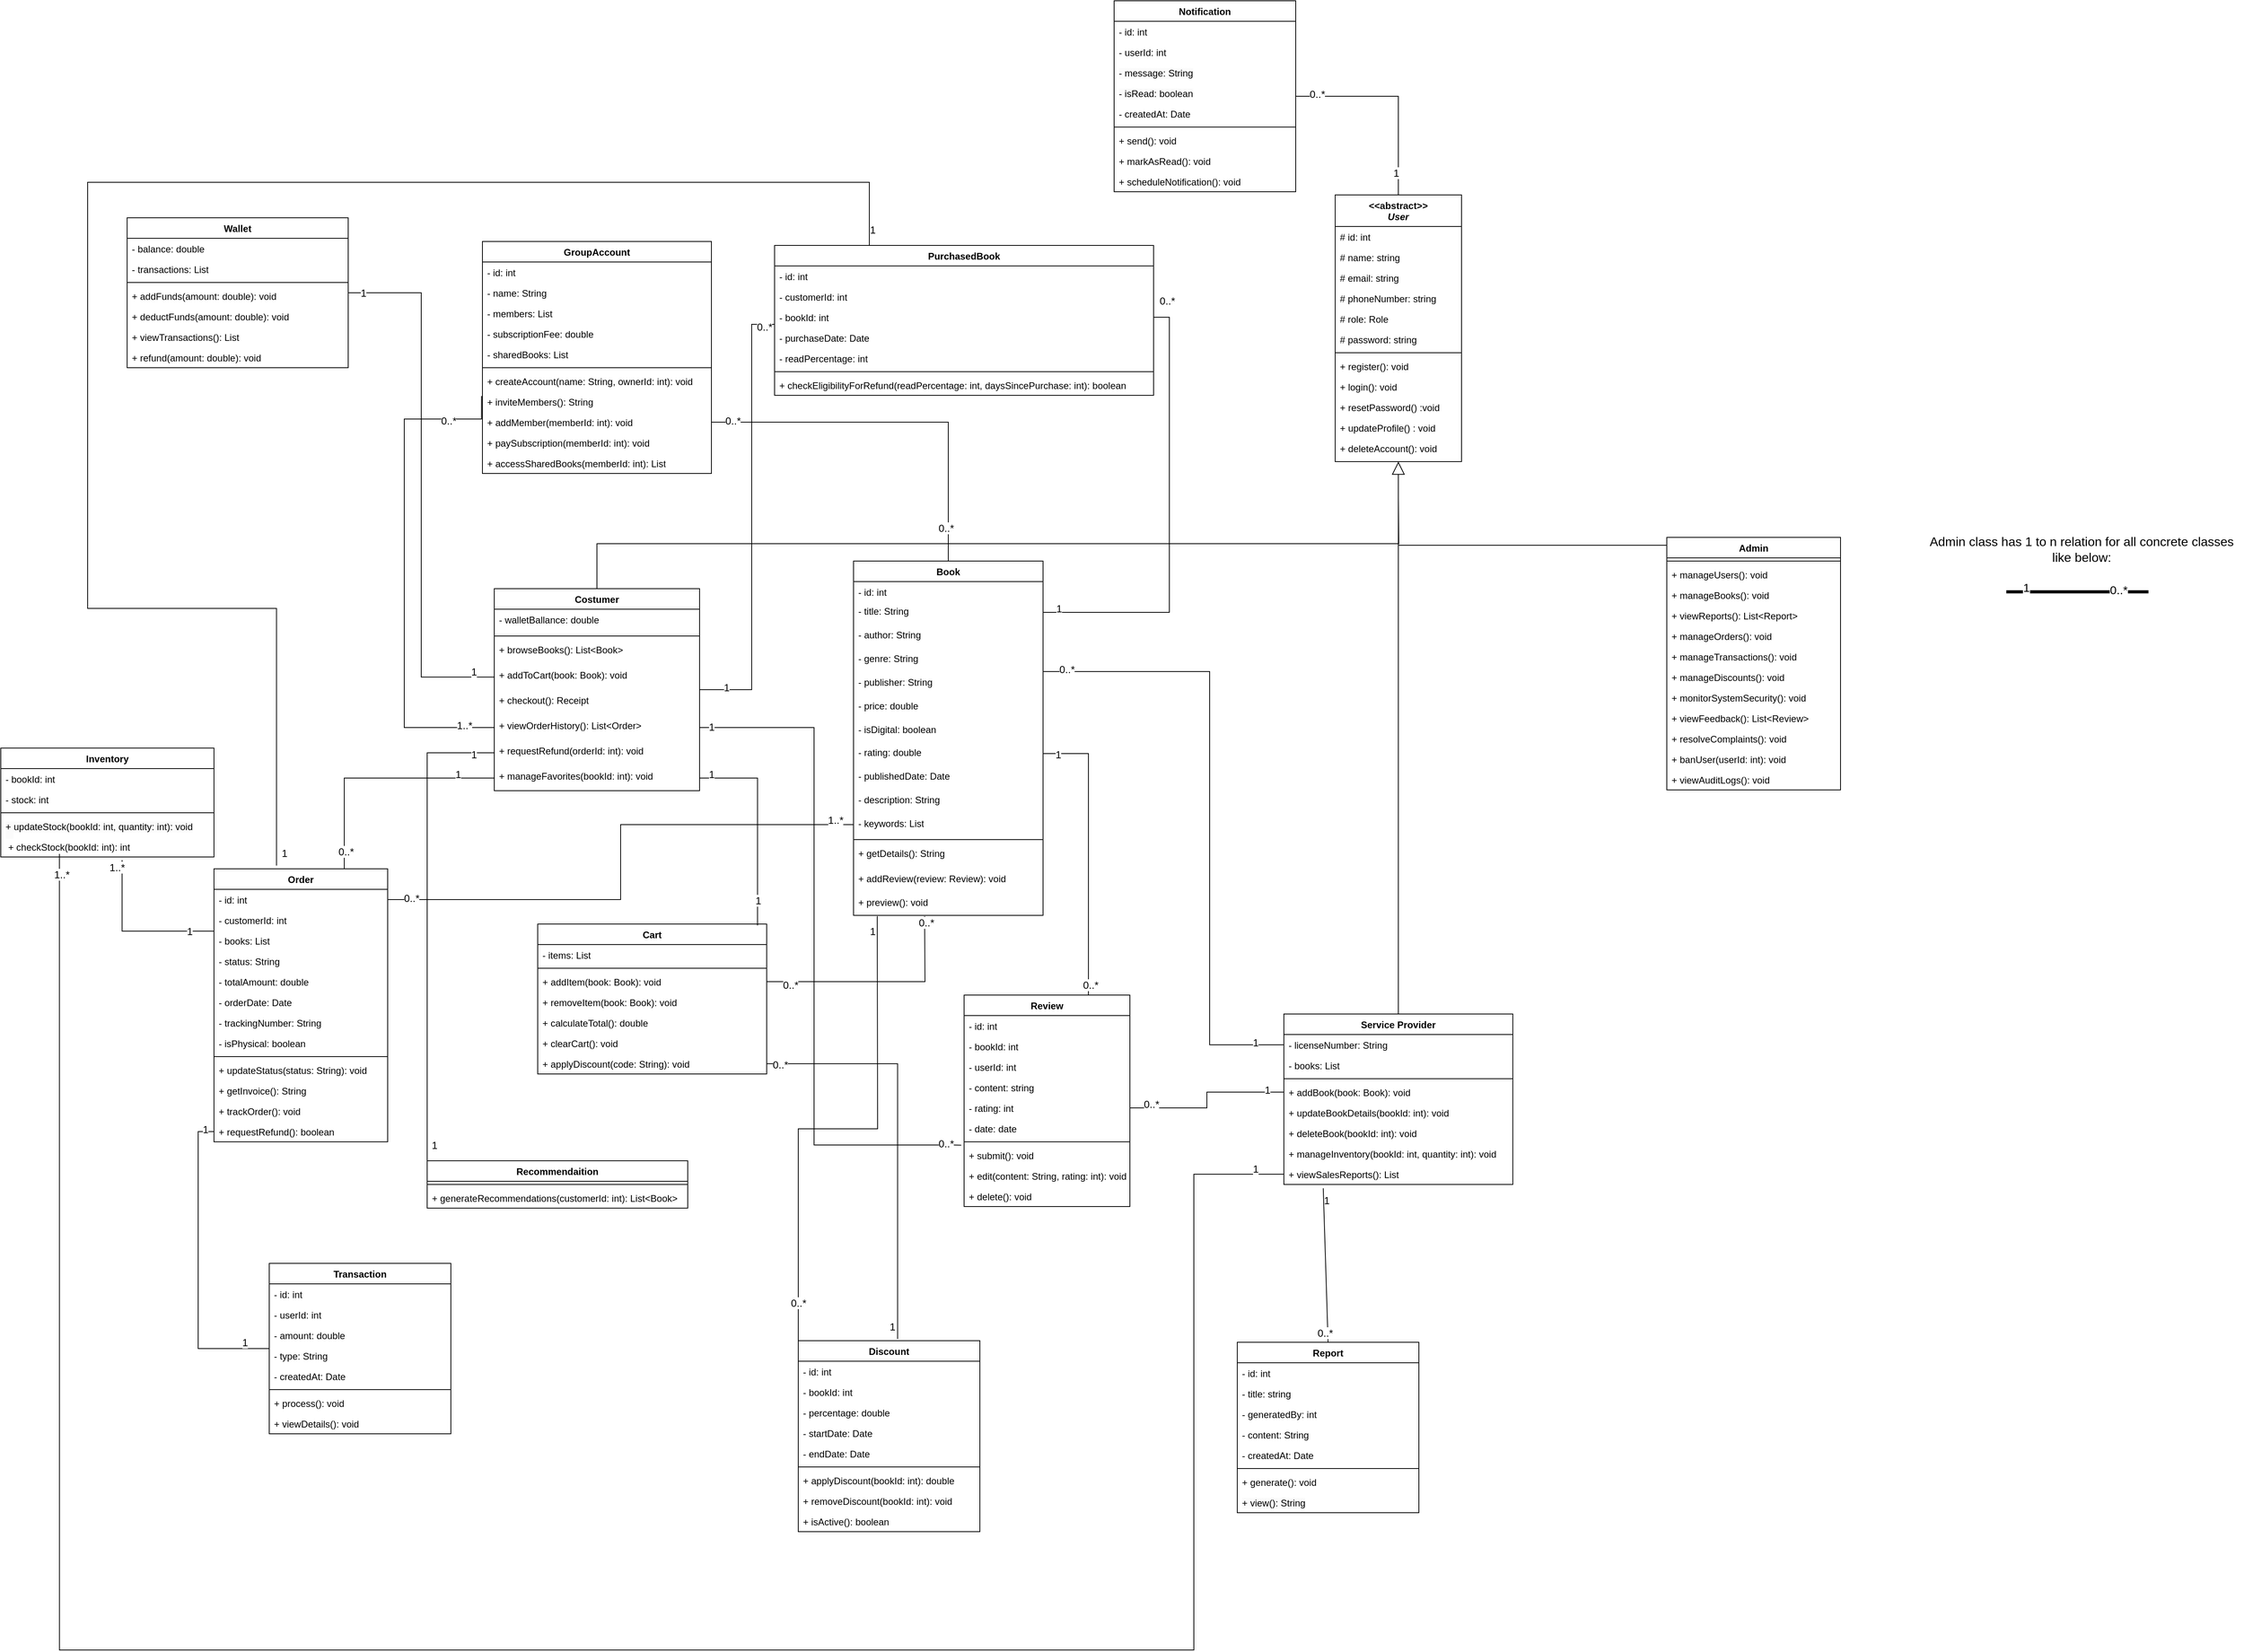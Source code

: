 <mxfile version="26.0.8" pages="2">
  <diagram id="qX9-bjLmxDY3YzczoMdZ" name="class">
    <mxGraphModel dx="2223" dy="867" grid="1" gridSize="10" guides="1" tooltips="1" connect="1" arrows="1" fold="1" page="1" pageScale="1" pageWidth="827" pageHeight="1169" math="0" shadow="0">
      <root>
        <mxCell id="0" />
        <mxCell id="1" parent="0" />
        <mxCell id="IDzwyms718aJdu2-GBap-301" style="edgeStyle=orthogonalEdgeStyle;rounded=0;orthogonalLoop=1;jettySize=auto;html=1;exitX=0.5;exitY=0;exitDx=0;exitDy=0;entryX=1;entryY=0.5;entryDx=0;entryDy=0;endArrow=none;endFill=0;" parent="1" source="IDzwyms718aJdu2-GBap-1" target="IDzwyms718aJdu2-GBap-291" edge="1">
          <mxGeometry relative="1" as="geometry" />
        </mxCell>
        <mxCell id="IDzwyms718aJdu2-GBap-1" value="&amp;lt;&amp;lt;abstract&amp;gt;&amp;gt;&lt;div&gt;&lt;i&gt;User&lt;/i&gt;&lt;/div&gt;" style="swimlane;fontStyle=1;align=center;verticalAlign=top;childLayout=stackLayout;horizontal=1;startSize=40;horizontalStack=0;resizeParent=1;resizeParentMax=0;resizeLast=0;collapsible=1;marginBottom=0;whiteSpace=wrap;html=1;" parent="1" vertex="1">
          <mxGeometry x="1250" y="366" width="160" height="338" as="geometry" />
        </mxCell>
        <mxCell id="IDzwyms718aJdu2-GBap-2" value="# id: int" style="text;strokeColor=none;fillColor=none;align=left;verticalAlign=top;spacingLeft=4;spacingRight=4;overflow=hidden;rotatable=0;points=[[0,0.5],[1,0.5]];portConstraint=eastwest;whiteSpace=wrap;html=1;" parent="IDzwyms718aJdu2-GBap-1" vertex="1">
          <mxGeometry y="40" width="160" height="26" as="geometry" />
        </mxCell>
        <mxCell id="IDzwyms718aJdu2-GBap-3" value="# name: string" style="text;strokeColor=none;fillColor=none;align=left;verticalAlign=top;spacingLeft=4;spacingRight=4;overflow=hidden;rotatable=0;points=[[0,0.5],[1,0.5]];portConstraint=eastwest;whiteSpace=wrap;html=1;" parent="IDzwyms718aJdu2-GBap-1" vertex="1">
          <mxGeometry y="66" width="160" height="26" as="geometry" />
        </mxCell>
        <mxCell id="IDzwyms718aJdu2-GBap-4" value="# email: string" style="text;strokeColor=none;fillColor=none;align=left;verticalAlign=top;spacingLeft=4;spacingRight=4;overflow=hidden;rotatable=0;points=[[0,0.5],[1,0.5]];portConstraint=eastwest;whiteSpace=wrap;html=1;" parent="IDzwyms718aJdu2-GBap-1" vertex="1">
          <mxGeometry y="92" width="160" height="26" as="geometry" />
        </mxCell>
        <mxCell id="IDzwyms718aJdu2-GBap-104" value="# phoneNumber: string" style="text;strokeColor=none;fillColor=none;align=left;verticalAlign=top;spacingLeft=4;spacingRight=4;overflow=hidden;rotatable=0;points=[[0,0.5],[1,0.5]];portConstraint=eastwest;whiteSpace=wrap;html=1;" parent="IDzwyms718aJdu2-GBap-1" vertex="1">
          <mxGeometry y="118" width="160" height="26" as="geometry" />
        </mxCell>
        <mxCell id="IDzwyms718aJdu2-GBap-105" value="# role: Role" style="text;strokeColor=none;fillColor=none;align=left;verticalAlign=top;spacingLeft=4;spacingRight=4;overflow=hidden;rotatable=0;points=[[0,0.5],[1,0.5]];portConstraint=eastwest;whiteSpace=wrap;html=1;" parent="IDzwyms718aJdu2-GBap-1" vertex="1">
          <mxGeometry y="144" width="160" height="26" as="geometry" />
        </mxCell>
        <mxCell id="IDzwyms718aJdu2-GBap-5" value="# password: string" style="text;strokeColor=none;fillColor=none;align=left;verticalAlign=top;spacingLeft=4;spacingRight=4;overflow=hidden;rotatable=0;points=[[0,0.5],[1,0.5]];portConstraint=eastwest;whiteSpace=wrap;html=1;" parent="IDzwyms718aJdu2-GBap-1" vertex="1">
          <mxGeometry y="170" width="160" height="26" as="geometry" />
        </mxCell>
        <mxCell id="IDzwyms718aJdu2-GBap-6" value="" style="line;strokeWidth=1;fillColor=none;align=left;verticalAlign=middle;spacingTop=-1;spacingLeft=3;spacingRight=3;rotatable=0;labelPosition=right;points=[];portConstraint=eastwest;strokeColor=inherit;" parent="IDzwyms718aJdu2-GBap-1" vertex="1">
          <mxGeometry y="196" width="160" height="8" as="geometry" />
        </mxCell>
        <mxCell id="IDzwyms718aJdu2-GBap-7" value="+ register(): void" style="text;strokeColor=none;fillColor=none;align=left;verticalAlign=top;spacingLeft=4;spacingRight=4;overflow=hidden;rotatable=0;points=[[0,0.5],[1,0.5]];portConstraint=eastwest;whiteSpace=wrap;html=1;" parent="IDzwyms718aJdu2-GBap-1" vertex="1">
          <mxGeometry y="204" width="160" height="26" as="geometry" />
        </mxCell>
        <mxCell id="IDzwyms718aJdu2-GBap-8" value="+ login(): void" style="text;strokeColor=none;fillColor=none;align=left;verticalAlign=top;spacingLeft=4;spacingRight=4;overflow=hidden;rotatable=0;points=[[0,0.5],[1,0.5]];portConstraint=eastwest;whiteSpace=wrap;html=1;" parent="IDzwyms718aJdu2-GBap-1" vertex="1">
          <mxGeometry y="230" width="160" height="26" as="geometry" />
        </mxCell>
        <mxCell id="IDzwyms718aJdu2-GBap-9" value="+ resetPassword() :void" style="text;strokeColor=none;fillColor=none;align=left;verticalAlign=top;spacingLeft=4;spacingRight=4;overflow=hidden;rotatable=0;points=[[0,0.5],[1,0.5]];portConstraint=eastwest;whiteSpace=wrap;html=1;" parent="IDzwyms718aJdu2-GBap-1" vertex="1">
          <mxGeometry y="256" width="160" height="26" as="geometry" />
        </mxCell>
        <mxCell id="IDzwyms718aJdu2-GBap-10" value="+ updateProfile() : void" style="text;strokeColor=none;fillColor=none;align=left;verticalAlign=top;spacingLeft=4;spacingRight=4;overflow=hidden;rotatable=0;points=[[0,0.5],[1,0.5]];portConstraint=eastwest;whiteSpace=wrap;html=1;" parent="IDzwyms718aJdu2-GBap-1" vertex="1">
          <mxGeometry y="282" width="160" height="26" as="geometry" />
        </mxCell>
        <mxCell id="IDzwyms718aJdu2-GBap-11" value="&lt;div&gt;&lt;span style=&quot;background-color: initial;&quot;&gt;+ deleteAccount(): void&lt;/span&gt;&lt;/div&gt;" style="text;strokeColor=none;fillColor=none;align=left;verticalAlign=top;spacingLeft=4;spacingRight=4;overflow=hidden;rotatable=0;points=[[0,0.5],[1,0.5]];portConstraint=eastwest;whiteSpace=wrap;html=1;" parent="IDzwyms718aJdu2-GBap-1" vertex="1">
          <mxGeometry y="308" width="160" height="30" as="geometry" />
        </mxCell>
        <mxCell id="IDzwyms718aJdu2-GBap-288" style="edgeStyle=orthogonalEdgeStyle;rounded=0;orthogonalLoop=1;jettySize=auto;html=1;exitX=0.5;exitY=0;exitDx=0;exitDy=0;endArrow=none;endFill=0;" parent="1" source="IDzwyms718aJdu2-GBap-13" edge="1">
          <mxGeometry relative="1" as="geometry">
            <mxPoint x="1330" y="750" as="targetPoint" />
          </mxGeometry>
        </mxCell>
        <mxCell id="IDzwyms718aJdu2-GBap-314" style="edgeStyle=orthogonalEdgeStyle;rounded=0;orthogonalLoop=1;jettySize=auto;html=1;entryX=0;entryY=0.5;entryDx=0;entryDy=0;endArrow=none;endFill=0;" parent="1" source="IDzwyms718aJdu2-GBap-13" target="IDzwyms718aJdu2-GBap-262" edge="1">
          <mxGeometry relative="1" as="geometry">
            <mxPoint x="510" y="530" as="targetPoint" />
            <Array as="points">
              <mxPoint x="511" y="993" />
              <mxPoint x="511" y="530" />
              <mxPoint x="540" y="530" />
            </Array>
          </mxGeometry>
        </mxCell>
        <mxCell id="IDzwyms718aJdu2-GBap-13" value="Costumer" style="swimlane;fontStyle=1;align=center;verticalAlign=top;childLayout=stackLayout;horizontal=1;startSize=26;horizontalStack=0;resizeParent=1;resizeParentMax=0;resizeLast=0;collapsible=1;marginBottom=0;whiteSpace=wrap;html=1;" parent="1" vertex="1">
          <mxGeometry x="185" y="865" width="260" height="256" as="geometry" />
        </mxCell>
        <mxCell id="IDzwyms718aJdu2-GBap-17" value="- walletBallance: double" style="text;strokeColor=none;fillColor=none;align=left;verticalAlign=top;spacingLeft=4;spacingRight=4;overflow=hidden;rotatable=0;points=[[0,0.5],[1,0.5]];portConstraint=eastwest;whiteSpace=wrap;html=1;" parent="IDzwyms718aJdu2-GBap-13" vertex="1">
          <mxGeometry y="26" width="260" height="30" as="geometry" />
        </mxCell>
        <mxCell id="IDzwyms718aJdu2-GBap-18" value="" style="line;strokeWidth=1;fillColor=none;align=left;verticalAlign=middle;spacingTop=-1;spacingLeft=3;spacingRight=3;rotatable=0;labelPosition=right;points=[];portConstraint=eastwest;strokeColor=inherit;" parent="IDzwyms718aJdu2-GBap-13" vertex="1">
          <mxGeometry y="56" width="260" height="8" as="geometry" />
        </mxCell>
        <mxCell id="IDzwyms718aJdu2-GBap-19" value="&lt;div&gt;    + browseBooks(): List&amp;lt;Book&amp;gt;&lt;/div&gt;" style="text;strokeColor=none;fillColor=none;align=left;verticalAlign=top;spacingLeft=4;spacingRight=4;overflow=hidden;rotatable=0;points=[[0,0.5],[1,0.5]];portConstraint=eastwest;whiteSpace=wrap;html=1;" parent="IDzwyms718aJdu2-GBap-13" vertex="1">
          <mxGeometry y="64" width="260" height="32" as="geometry" />
        </mxCell>
        <mxCell id="IDzwyms718aJdu2-GBap-106" value="+ addToCart(book: Book): void&lt;div&gt;&lt;br/&gt;&lt;/div&gt;" style="text;strokeColor=none;fillColor=none;align=left;verticalAlign=top;spacingLeft=4;spacingRight=4;overflow=hidden;rotatable=0;points=[[0,0.5],[1,0.5]];portConstraint=eastwest;whiteSpace=wrap;html=1;" parent="IDzwyms718aJdu2-GBap-13" vertex="1">
          <mxGeometry y="96" width="260" height="32" as="geometry" />
        </mxCell>
        <mxCell id="IDzwyms718aJdu2-GBap-107" value="+ checkout(): Receipt&lt;br&gt;&lt;br&gt;&lt;div&gt;&lt;br&gt;&lt;/div&gt;" style="text;strokeColor=none;fillColor=none;align=left;verticalAlign=top;spacingLeft=4;spacingRight=4;overflow=hidden;rotatable=0;points=[[0,0.5],[1,0.5]];portConstraint=eastwest;whiteSpace=wrap;html=1;" parent="IDzwyms718aJdu2-GBap-13" vertex="1">
          <mxGeometry y="128" width="260" height="32" as="geometry" />
        </mxCell>
        <mxCell id="IDzwyms718aJdu2-GBap-108" value="+ viewOrderHistory(): List&amp;lt;Order&amp;gt;" style="text;strokeColor=none;fillColor=none;align=left;verticalAlign=top;spacingLeft=4;spacingRight=4;overflow=hidden;rotatable=0;points=[[0,0.5],[1,0.5]];portConstraint=eastwest;whiteSpace=wrap;html=1;" parent="IDzwyms718aJdu2-GBap-13" vertex="1">
          <mxGeometry y="160" width="260" height="32" as="geometry" />
        </mxCell>
        <mxCell id="IDzwyms718aJdu2-GBap-109" value="+ requestRefund(orderId: int): void" style="text;strokeColor=none;fillColor=none;align=left;verticalAlign=top;spacingLeft=4;spacingRight=4;overflow=hidden;rotatable=0;points=[[0,0.5],[1,0.5]];portConstraint=eastwest;whiteSpace=wrap;html=1;" parent="IDzwyms718aJdu2-GBap-13" vertex="1">
          <mxGeometry y="192" width="260" height="32" as="geometry" />
        </mxCell>
        <mxCell id="IDzwyms718aJdu2-GBap-110" value="&lt;div&gt;+ manageFavorites(bookId: int): void&lt;/div&gt;" style="text;strokeColor=none;fillColor=none;align=left;verticalAlign=top;spacingLeft=4;spacingRight=4;overflow=hidden;rotatable=0;points=[[0,0.5],[1,0.5]];portConstraint=eastwest;whiteSpace=wrap;html=1;" parent="IDzwyms718aJdu2-GBap-13" vertex="1">
          <mxGeometry y="224" width="260" height="32" as="geometry" />
        </mxCell>
        <mxCell id="IDzwyms718aJdu2-GBap-290" style="edgeStyle=orthogonalEdgeStyle;rounded=0;orthogonalLoop=1;jettySize=auto;html=1;endArrow=none;endFill=0;" parent="1" source="IDzwyms718aJdu2-GBap-25" edge="1">
          <mxGeometry relative="1" as="geometry">
            <mxPoint x="1330" y="790" as="targetPoint" />
          </mxGeometry>
        </mxCell>
        <mxCell id="IDzwyms718aJdu2-GBap-25" value="Service Provider" style="swimlane;fontStyle=1;align=center;verticalAlign=top;childLayout=stackLayout;horizontal=1;startSize=26;horizontalStack=0;resizeParent=1;resizeParentMax=0;resizeLast=0;collapsible=1;marginBottom=0;whiteSpace=wrap;html=1;" parent="1" vertex="1">
          <mxGeometry x="1185" y="1404" width="290" height="216" as="geometry" />
        </mxCell>
        <mxCell id="IDzwyms718aJdu2-GBap-27" value="- licenseNumber: String&lt;div&gt;&lt;br/&gt;&lt;/div&gt;" style="text;strokeColor=none;fillColor=none;align=left;verticalAlign=top;spacingLeft=4;spacingRight=4;overflow=hidden;rotatable=0;points=[[0,0.5],[1,0.5]];portConstraint=eastwest;whiteSpace=wrap;html=1;" parent="IDzwyms718aJdu2-GBap-25" vertex="1">
          <mxGeometry y="26" width="290" height="26" as="geometry" />
        </mxCell>
        <mxCell id="IDzwyms718aJdu2-GBap-28" value="- books: List" style="text;strokeColor=none;fillColor=none;align=left;verticalAlign=top;spacingLeft=4;spacingRight=4;overflow=hidden;rotatable=0;points=[[0,0.5],[1,0.5]];portConstraint=eastwest;whiteSpace=wrap;html=1;" parent="IDzwyms718aJdu2-GBap-25" vertex="1">
          <mxGeometry y="52" width="290" height="26" as="geometry" />
        </mxCell>
        <mxCell id="IDzwyms718aJdu2-GBap-29" value="" style="line;strokeWidth=1;fillColor=none;align=left;verticalAlign=middle;spacingTop=-1;spacingLeft=3;spacingRight=3;rotatable=0;labelPosition=right;points=[];portConstraint=eastwest;strokeColor=inherit;" parent="IDzwyms718aJdu2-GBap-25" vertex="1">
          <mxGeometry y="78" width="290" height="8" as="geometry" />
        </mxCell>
        <mxCell id="IDzwyms718aJdu2-GBap-30" value="+ addBook(book: Book): void&lt;div&gt;&lt;br/&gt;&lt;/div&gt;" style="text;strokeColor=none;fillColor=none;align=left;verticalAlign=top;spacingLeft=4;spacingRight=4;overflow=hidden;rotatable=0;points=[[0,0.5],[1,0.5]];portConstraint=eastwest;whiteSpace=wrap;html=1;" parent="IDzwyms718aJdu2-GBap-25" vertex="1">
          <mxGeometry y="86" width="290" height="26" as="geometry" />
        </mxCell>
        <mxCell id="IDzwyms718aJdu2-GBap-31" value="+ updateBookDetails(bookId: int): void&lt;div&gt;&lt;br/&gt;&lt;/div&gt;" style="text;strokeColor=none;fillColor=none;align=left;verticalAlign=top;spacingLeft=4;spacingRight=4;overflow=hidden;rotatable=0;points=[[0,0.5],[1,0.5]];portConstraint=eastwest;whiteSpace=wrap;html=1;" parent="IDzwyms718aJdu2-GBap-25" vertex="1">
          <mxGeometry y="112" width="290" height="26" as="geometry" />
        </mxCell>
        <mxCell id="IDzwyms718aJdu2-GBap-32" value="+ deleteBook(bookId: int): void&lt;div&gt;&lt;br/&gt;&lt;/div&gt;" style="text;strokeColor=none;fillColor=none;align=left;verticalAlign=top;spacingLeft=4;spacingRight=4;overflow=hidden;rotatable=0;points=[[0,0.5],[1,0.5]];portConstraint=eastwest;whiteSpace=wrap;html=1;" parent="IDzwyms718aJdu2-GBap-25" vertex="1">
          <mxGeometry y="138" width="290" height="26" as="geometry" />
        </mxCell>
        <mxCell id="IDzwyms718aJdu2-GBap-33" value="+ manageInventory(bookId: int, quantity: int): void&lt;div&gt;&lt;br/&gt;&lt;/div&gt;" style="text;strokeColor=none;fillColor=none;align=left;verticalAlign=top;spacingLeft=4;spacingRight=4;overflow=hidden;rotatable=0;points=[[0,0.5],[1,0.5]];portConstraint=eastwest;whiteSpace=wrap;html=1;" parent="IDzwyms718aJdu2-GBap-25" vertex="1">
          <mxGeometry y="164" width="290" height="26" as="geometry" />
        </mxCell>
        <mxCell id="IDzwyms718aJdu2-GBap-126" value="&lt;div&gt;+ viewSalesReports(): List&lt;/div&gt;" style="text;strokeColor=none;fillColor=none;align=left;verticalAlign=top;spacingLeft=4;spacingRight=4;overflow=hidden;rotatable=0;points=[[0,0.5],[1,0.5]];portConstraint=eastwest;whiteSpace=wrap;html=1;" parent="IDzwyms718aJdu2-GBap-25" vertex="1">
          <mxGeometry y="190" width="290" height="26" as="geometry" />
        </mxCell>
        <mxCell id="IDzwyms718aJdu2-GBap-34" style="edgeStyle=orthogonalEdgeStyle;rounded=0;orthogonalLoop=1;jettySize=auto;html=1;endArrow=block;endFill=0;endSize=14;" parent="1" source="IDzwyms718aJdu2-GBap-50" target="IDzwyms718aJdu2-GBap-1" edge="1">
          <mxGeometry relative="1" as="geometry">
            <Array as="points">
              <mxPoint x="1760" y="810" />
              <mxPoint x="1100" y="810" />
            </Array>
          </mxGeometry>
        </mxCell>
        <mxCell id="IDzwyms718aJdu2-GBap-50" value="Admin" style="swimlane;fontStyle=1;align=center;verticalAlign=top;childLayout=stackLayout;horizontal=1;startSize=26;horizontalStack=0;resizeParent=1;resizeParentMax=0;resizeLast=0;collapsible=1;marginBottom=0;whiteSpace=wrap;html=1;" parent="1" vertex="1">
          <mxGeometry x="1670" y="800" width="220" height="320" as="geometry" />
        </mxCell>
        <mxCell id="IDzwyms718aJdu2-GBap-51" value="" style="line;strokeWidth=1;fillColor=none;align=left;verticalAlign=middle;spacingTop=-1;spacingLeft=3;spacingRight=3;rotatable=0;labelPosition=right;points=[];portConstraint=eastwest;strokeColor=inherit;" parent="IDzwyms718aJdu2-GBap-50" vertex="1">
          <mxGeometry y="26" width="220" height="8" as="geometry" />
        </mxCell>
        <mxCell id="IDzwyms718aJdu2-GBap-52" value="+ manageUsers(): void" style="text;strokeColor=none;fillColor=none;align=left;verticalAlign=top;spacingLeft=4;spacingRight=4;overflow=hidden;rotatable=0;points=[[0,0.5],[1,0.5]];portConstraint=eastwest;whiteSpace=wrap;html=1;" parent="IDzwyms718aJdu2-GBap-50" vertex="1">
          <mxGeometry y="34" width="220" height="26" as="geometry" />
        </mxCell>
        <mxCell id="IDzwyms718aJdu2-GBap-53" value="+ manageBooks(): void" style="text;strokeColor=none;fillColor=none;align=left;verticalAlign=top;spacingLeft=4;spacingRight=4;overflow=hidden;rotatable=0;points=[[0,0.5],[1,0.5]];portConstraint=eastwest;whiteSpace=wrap;html=1;" parent="IDzwyms718aJdu2-GBap-50" vertex="1">
          <mxGeometry y="60" width="220" height="26" as="geometry" />
        </mxCell>
        <mxCell id="IDzwyms718aJdu2-GBap-54" value="+ viewReports(): List&amp;lt;Report&amp;gt;" style="text;strokeColor=none;fillColor=none;align=left;verticalAlign=top;spacingLeft=4;spacingRight=4;overflow=hidden;rotatable=0;points=[[0,0.5],[1,0.5]];portConstraint=eastwest;whiteSpace=wrap;html=1;" parent="IDzwyms718aJdu2-GBap-50" vertex="1">
          <mxGeometry y="86" width="220" height="26" as="geometry" />
        </mxCell>
        <mxCell id="IDzwyms718aJdu2-GBap-56" value="+ manageOrders(): void" style="text;strokeColor=none;fillColor=none;align=left;verticalAlign=top;spacingLeft=4;spacingRight=4;overflow=hidden;rotatable=0;points=[[0,0.5],[1,0.5]];portConstraint=eastwest;whiteSpace=wrap;html=1;" parent="IDzwyms718aJdu2-GBap-50" vertex="1">
          <mxGeometry y="112" width="220" height="26" as="geometry" />
        </mxCell>
        <mxCell id="IDzwyms718aJdu2-GBap-114" value="+ manageTransactions(): void&lt;br style=&quot;padding: 0px; margin: 0px;&quot;&gt;&amp;nbsp; &amp;nbsp;&amp;nbsp;" style="text;strokeColor=none;fillColor=none;align=left;verticalAlign=top;spacingLeft=4;spacingRight=4;overflow=hidden;rotatable=0;points=[[0,0.5],[1,0.5]];portConstraint=eastwest;whiteSpace=wrap;html=1;" parent="IDzwyms718aJdu2-GBap-50" vertex="1">
          <mxGeometry y="138" width="220" height="26" as="geometry" />
        </mxCell>
        <mxCell id="IDzwyms718aJdu2-GBap-115" value="+ manageDiscounts(): void&lt;br style=&quot;padding: 0px; margin: 0px;&quot;&gt;&amp;nbsp; &amp;nbsp;&amp;nbsp;" style="text;strokeColor=none;fillColor=none;align=left;verticalAlign=top;spacingLeft=4;spacingRight=4;overflow=hidden;rotatable=0;points=[[0,0.5],[1,0.5]];portConstraint=eastwest;whiteSpace=wrap;html=1;" parent="IDzwyms718aJdu2-GBap-50" vertex="1">
          <mxGeometry y="164" width="220" height="26" as="geometry" />
        </mxCell>
        <mxCell id="IDzwyms718aJdu2-GBap-116" value="+ monitorSystemSecurity(): void&lt;br style=&quot;padding: 0px; margin: 0px;&quot;&gt;&amp;nbsp; &amp;nbsp;&amp;nbsp;" style="text;strokeColor=none;fillColor=none;align=left;verticalAlign=top;spacingLeft=4;spacingRight=4;overflow=hidden;rotatable=0;points=[[0,0.5],[1,0.5]];portConstraint=eastwest;whiteSpace=wrap;html=1;" parent="IDzwyms718aJdu2-GBap-50" vertex="1">
          <mxGeometry y="190" width="220" height="26" as="geometry" />
        </mxCell>
        <mxCell id="IDzwyms718aJdu2-GBap-117" value="+ viewFeedback(): List&amp;lt;Review&amp;gt;&lt;br style=&quot;padding: 0px; margin: 0px;&quot;&gt;&amp;nbsp; &amp;nbsp; &amp;nbsp; &amp;nbsp;&amp;nbsp;" style="text;strokeColor=none;fillColor=none;align=left;verticalAlign=top;spacingLeft=4;spacingRight=4;overflow=hidden;rotatable=0;points=[[0,0.5],[1,0.5]];portConstraint=eastwest;whiteSpace=wrap;html=1;" parent="IDzwyms718aJdu2-GBap-50" vertex="1">
          <mxGeometry y="216" width="220" height="26" as="geometry" />
        </mxCell>
        <mxCell id="IDzwyms718aJdu2-GBap-118" value="+ resolveComplaints(): void&lt;br style=&quot;padding: 0px; margin: 0px;&quot;&gt;&amp;nbsp; &amp;nbsp;&amp;nbsp;" style="text;strokeColor=none;fillColor=none;align=left;verticalAlign=top;spacingLeft=4;spacingRight=4;overflow=hidden;rotatable=0;points=[[0,0.5],[1,0.5]];portConstraint=eastwest;whiteSpace=wrap;html=1;" parent="IDzwyms718aJdu2-GBap-50" vertex="1">
          <mxGeometry y="242" width="220" height="26" as="geometry" />
        </mxCell>
        <mxCell id="IDzwyms718aJdu2-GBap-119" value="+ banUser(userId: int): void&lt;br style=&quot;padding: 0px; margin: 0px;&quot;&gt;&amp;nbsp; &amp;nbsp;&amp;nbsp;" style="text;strokeColor=none;fillColor=none;align=left;verticalAlign=top;spacingLeft=4;spacingRight=4;overflow=hidden;rotatable=0;points=[[0,0.5],[1,0.5]];portConstraint=eastwest;whiteSpace=wrap;html=1;" parent="IDzwyms718aJdu2-GBap-50" vertex="1">
          <mxGeometry y="268" width="220" height="26" as="geometry" />
        </mxCell>
        <mxCell id="IDzwyms718aJdu2-GBap-120" value="+ viewAuditLogs(): void" style="text;strokeColor=none;fillColor=none;align=left;verticalAlign=top;spacingLeft=4;spacingRight=4;overflow=hidden;rotatable=0;points=[[0,0.5],[1,0.5]];portConstraint=eastwest;whiteSpace=wrap;html=1;" parent="IDzwyms718aJdu2-GBap-50" vertex="1">
          <mxGeometry y="294" width="220" height="26" as="geometry" />
        </mxCell>
        <mxCell id="IDzwyms718aJdu2-GBap-57" value="Order" style="swimlane;fontStyle=1;align=center;verticalAlign=top;childLayout=stackLayout;horizontal=1;startSize=26;horizontalStack=0;resizeParent=1;resizeParentMax=0;resizeLast=0;collapsible=1;marginBottom=0;whiteSpace=wrap;html=1;" parent="1" vertex="1">
          <mxGeometry x="-170" y="1220" width="220" height="346" as="geometry" />
        </mxCell>
        <mxCell id="IDzwyms718aJdu2-GBap-58" value="- id: int&lt;div&gt;&lt;br/&gt;&lt;/div&gt;" style="text;strokeColor=none;fillColor=none;align=left;verticalAlign=top;spacingLeft=4;spacingRight=4;overflow=hidden;rotatable=0;points=[[0,0.5],[1,0.5]];portConstraint=eastwest;whiteSpace=wrap;html=1;" parent="IDzwyms718aJdu2-GBap-57" vertex="1">
          <mxGeometry y="26" width="220" height="26" as="geometry" />
        </mxCell>
        <mxCell id="IDzwyms718aJdu2-GBap-59" value="- customerId: int&lt;div&gt;&lt;br&gt;&lt;/div&gt;" style="text;strokeColor=none;fillColor=none;align=left;verticalAlign=top;spacingLeft=4;spacingRight=4;overflow=hidden;rotatable=0;points=[[0,0.5],[1,0.5]];portConstraint=eastwest;whiteSpace=wrap;html=1;" parent="IDzwyms718aJdu2-GBap-57" vertex="1">
          <mxGeometry y="52" width="220" height="26" as="geometry" />
        </mxCell>
        <mxCell id="IDzwyms718aJdu2-GBap-60" value="- books: List&lt;div&gt;&lt;br/&gt;&lt;/div&gt;" style="text;strokeColor=none;fillColor=none;align=left;verticalAlign=top;spacingLeft=4;spacingRight=4;overflow=hidden;rotatable=0;points=[[0,0.5],[1,0.5]];portConstraint=eastwest;whiteSpace=wrap;html=1;" parent="IDzwyms718aJdu2-GBap-57" vertex="1">
          <mxGeometry y="78" width="220" height="26" as="geometry" />
        </mxCell>
        <mxCell id="IDzwyms718aJdu2-GBap-62" value="- status: String&lt;div&gt;&lt;br/&gt;&lt;/div&gt;" style="text;strokeColor=none;fillColor=none;align=left;verticalAlign=top;spacingLeft=4;spacingRight=4;overflow=hidden;rotatable=0;points=[[0,0.5],[1,0.5]];portConstraint=eastwest;whiteSpace=wrap;html=1;" parent="IDzwyms718aJdu2-GBap-57" vertex="1">
          <mxGeometry y="104" width="220" height="26" as="geometry" />
        </mxCell>
        <mxCell id="IDzwyms718aJdu2-GBap-61" value="- totalAmount: double&lt;div&gt;&lt;br/&gt;&lt;/div&gt;" style="text;strokeColor=none;fillColor=none;align=left;verticalAlign=top;spacingLeft=4;spacingRight=4;overflow=hidden;rotatable=0;points=[[0,0.5],[1,0.5]];portConstraint=eastwest;whiteSpace=wrap;html=1;" parent="IDzwyms718aJdu2-GBap-57" vertex="1">
          <mxGeometry y="130" width="220" height="26" as="geometry" />
        </mxCell>
        <mxCell id="IDzwyms718aJdu2-GBap-63" value="- orderDate: Date&lt;div&gt;&lt;br/&gt;&lt;/div&gt;" style="text;strokeColor=none;fillColor=none;align=left;verticalAlign=top;spacingLeft=4;spacingRight=4;overflow=hidden;rotatable=0;points=[[0,0.5],[1,0.5]];portConstraint=eastwest;whiteSpace=wrap;html=1;" parent="IDzwyms718aJdu2-GBap-57" vertex="1">
          <mxGeometry y="156" width="220" height="26" as="geometry" />
        </mxCell>
        <mxCell id="IDzwyms718aJdu2-GBap-64" value="- trackingNumber: String" style="text;strokeColor=none;fillColor=none;align=left;verticalAlign=top;spacingLeft=4;spacingRight=4;overflow=hidden;rotatable=0;points=[[0,0.5],[1,0.5]];portConstraint=eastwest;whiteSpace=wrap;html=1;" parent="IDzwyms718aJdu2-GBap-57" vertex="1">
          <mxGeometry y="182" width="220" height="26" as="geometry" />
        </mxCell>
        <mxCell id="IDzwyms718aJdu2-GBap-233" value="    - isPhysical: boolean&lt;div&gt;&lt;br/&gt;&lt;/div&gt;" style="text;strokeColor=none;fillColor=none;align=left;verticalAlign=top;spacingLeft=4;spacingRight=4;overflow=hidden;rotatable=0;points=[[0,0.5],[1,0.5]];portConstraint=eastwest;whiteSpace=wrap;html=1;" parent="IDzwyms718aJdu2-GBap-57" vertex="1">
          <mxGeometry y="208" width="220" height="26" as="geometry" />
        </mxCell>
        <mxCell id="IDzwyms718aJdu2-GBap-66" value="" style="line;strokeWidth=1;fillColor=none;align=left;verticalAlign=middle;spacingTop=-1;spacingLeft=3;spacingRight=3;rotatable=0;labelPosition=right;points=[];portConstraint=eastwest;strokeColor=inherit;" parent="IDzwyms718aJdu2-GBap-57" vertex="1">
          <mxGeometry y="234" width="220" height="8" as="geometry" />
        </mxCell>
        <mxCell id="IDzwyms718aJdu2-GBap-67" value="+ updateStatus(status: String): void&lt;div&gt;&lt;br/&gt;&lt;/div&gt;" style="text;strokeColor=none;fillColor=none;align=left;verticalAlign=top;spacingLeft=4;spacingRight=4;overflow=hidden;rotatable=0;points=[[0,0.5],[1,0.5]];portConstraint=eastwest;whiteSpace=wrap;html=1;" parent="IDzwyms718aJdu2-GBap-57" vertex="1">
          <mxGeometry y="242" width="220" height="26" as="geometry" />
        </mxCell>
        <mxCell id="IDzwyms718aJdu2-GBap-68" value="+ getInvoice(): String&lt;div&gt;&lt;br/&gt;&lt;/div&gt;" style="text;strokeColor=none;fillColor=none;align=left;verticalAlign=top;spacingLeft=4;spacingRight=4;overflow=hidden;rotatable=0;points=[[0,0.5],[1,0.5]];portConstraint=eastwest;whiteSpace=wrap;html=1;" parent="IDzwyms718aJdu2-GBap-57" vertex="1">
          <mxGeometry y="268" width="220" height="26" as="geometry" />
        </mxCell>
        <mxCell id="IDzwyms718aJdu2-GBap-219" value="+ trackOrder(): void" style="text;strokeColor=none;fillColor=none;align=left;verticalAlign=top;spacingLeft=4;spacingRight=4;overflow=hidden;rotatable=0;points=[[0,0.5],[1,0.5]];portConstraint=eastwest;whiteSpace=wrap;html=1;" parent="IDzwyms718aJdu2-GBap-57" vertex="1">
          <mxGeometry y="294" width="220" height="26" as="geometry" />
        </mxCell>
        <mxCell id="IDzwyms718aJdu2-GBap-231" value="    + requestRefund(): boolean&lt;div&gt;&lt;br/&gt;&lt;/div&gt;" style="text;strokeColor=none;fillColor=none;align=left;verticalAlign=top;spacingLeft=4;spacingRight=4;overflow=hidden;rotatable=0;points=[[0,0.5],[1,0.5]];portConstraint=eastwest;whiteSpace=wrap;html=1;" parent="IDzwyms718aJdu2-GBap-57" vertex="1">
          <mxGeometry y="320" width="220" height="26" as="geometry" />
        </mxCell>
        <mxCell id="IDzwyms718aJdu2-GBap-72" value="Book" style="swimlane;fontStyle=1;align=center;verticalAlign=top;childLayout=stackLayout;horizontal=1;startSize=26;horizontalStack=0;resizeParent=1;resizeParentMax=0;resizeLast=0;collapsible=1;marginBottom=0;whiteSpace=wrap;html=1;" parent="1" vertex="1">
          <mxGeometry x="640" y="830" width="240" height="449" as="geometry" />
        </mxCell>
        <mxCell id="IDzwyms718aJdu2-GBap-73" value="- id: int" style="text;strokeColor=none;fillColor=none;align=left;verticalAlign=top;spacingLeft=4;spacingRight=4;overflow=hidden;rotatable=0;points=[[0,0.5],[1,0.5]];portConstraint=eastwest;whiteSpace=wrap;html=1;" parent="IDzwyms718aJdu2-GBap-72" vertex="1">
          <mxGeometry y="26" width="240" height="24" as="geometry" />
        </mxCell>
        <mxCell id="IDzwyms718aJdu2-GBap-74" value="- title: String" style="text;strokeColor=none;fillColor=none;align=left;verticalAlign=top;spacingLeft=4;spacingRight=4;overflow=hidden;rotatable=0;points=[[0,0.5],[1,0.5]];portConstraint=eastwest;whiteSpace=wrap;html=1;" parent="IDzwyms718aJdu2-GBap-72" vertex="1">
          <mxGeometry y="50" width="240" height="30" as="geometry" />
        </mxCell>
        <mxCell id="IDzwyms718aJdu2-GBap-75" value="- author: String" style="text;strokeColor=none;fillColor=none;align=left;verticalAlign=top;spacingLeft=4;spacingRight=4;overflow=hidden;rotatable=0;points=[[0,0.5],[1,0.5]];portConstraint=eastwest;whiteSpace=wrap;html=1;" parent="IDzwyms718aJdu2-GBap-72" vertex="1">
          <mxGeometry y="80" width="240" height="30" as="geometry" />
        </mxCell>
        <mxCell id="IDzwyms718aJdu2-GBap-76" value="- genre: String&lt;div&gt;&lt;br/&gt;&lt;/div&gt;" style="text;strokeColor=none;fillColor=none;align=left;verticalAlign=top;spacingLeft=4;spacingRight=4;overflow=hidden;rotatable=0;points=[[0,0.5],[1,0.5]];portConstraint=eastwest;whiteSpace=wrap;html=1;" parent="IDzwyms718aJdu2-GBap-72" vertex="1">
          <mxGeometry y="110" width="240" height="30" as="geometry" />
        </mxCell>
        <mxCell id="IDzwyms718aJdu2-GBap-77" value="- publisher: String" style="text;strokeColor=none;fillColor=none;align=left;verticalAlign=top;spacingLeft=4;spacingRight=4;overflow=hidden;rotatable=0;points=[[0,0.5],[1,0.5]];portConstraint=eastwest;whiteSpace=wrap;html=1;" parent="IDzwyms718aJdu2-GBap-72" vertex="1">
          <mxGeometry y="140" width="240" height="30" as="geometry" />
        </mxCell>
        <mxCell id="IDzwyms718aJdu2-GBap-78" value="- price: double&lt;div&gt;&lt;br/&gt;&lt;/div&gt;" style="text;strokeColor=none;fillColor=none;align=left;verticalAlign=top;spacingLeft=4;spacingRight=4;overflow=hidden;rotatable=0;points=[[0,0.5],[1,0.5]];portConstraint=eastwest;whiteSpace=wrap;html=1;" parent="IDzwyms718aJdu2-GBap-72" vertex="1">
          <mxGeometry y="170" width="240" height="30" as="geometry" />
        </mxCell>
        <mxCell id="IDzwyms718aJdu2-GBap-214" value="- isDigital: boolean&lt;div&gt;&lt;br/&gt;&lt;/div&gt;" style="text;strokeColor=none;fillColor=none;align=left;verticalAlign=top;spacingLeft=4;spacingRight=4;overflow=hidden;rotatable=0;points=[[0,0.5],[1,0.5]];portConstraint=eastwest;whiteSpace=wrap;html=1;" parent="IDzwyms718aJdu2-GBap-72" vertex="1">
          <mxGeometry y="200" width="240" height="29" as="geometry" />
        </mxCell>
        <mxCell id="IDzwyms718aJdu2-GBap-213" value="- rating: double&lt;div&gt;&lt;br/&gt;&lt;/div&gt;" style="text;strokeColor=none;fillColor=none;align=left;verticalAlign=top;spacingLeft=4;spacingRight=4;overflow=hidden;rotatable=0;points=[[0,0.5],[1,0.5]];portConstraint=eastwest;whiteSpace=wrap;html=1;" parent="IDzwyms718aJdu2-GBap-72" vertex="1">
          <mxGeometry y="229" width="240" height="30" as="geometry" />
        </mxCell>
        <mxCell id="IDzwyms718aJdu2-GBap-212" value="- publishedDate: Date&lt;div&gt;&lt;br/&gt;&lt;/div&gt;" style="text;strokeColor=none;fillColor=none;align=left;verticalAlign=top;spacingLeft=4;spacingRight=4;overflow=hidden;rotatable=0;points=[[0,0.5],[1,0.5]];portConstraint=eastwest;whiteSpace=wrap;html=1;" parent="IDzwyms718aJdu2-GBap-72" vertex="1">
          <mxGeometry y="259" width="240" height="30" as="geometry" />
        </mxCell>
        <mxCell id="IDzwyms718aJdu2-GBap-215" value="- description: String&lt;div&gt;&lt;br/&gt;&lt;/div&gt;" style="text;strokeColor=none;fillColor=none;align=left;verticalAlign=top;spacingLeft=4;spacingRight=4;overflow=hidden;rotatable=0;points=[[0,0.5],[1,0.5]];portConstraint=eastwest;whiteSpace=wrap;html=1;" parent="IDzwyms718aJdu2-GBap-72" vertex="1">
          <mxGeometry y="289" width="240" height="30" as="geometry" />
        </mxCell>
        <mxCell id="IDzwyms718aJdu2-GBap-216" value="&lt;div&gt;- keywords: List&lt;/div&gt;" style="text;strokeColor=none;fillColor=none;align=left;verticalAlign=top;spacingLeft=4;spacingRight=4;overflow=hidden;rotatable=0;points=[[0,0.5],[1,0.5]];portConstraint=eastwest;whiteSpace=wrap;html=1;" parent="IDzwyms718aJdu2-GBap-72" vertex="1">
          <mxGeometry y="319" width="240" height="30" as="geometry" />
        </mxCell>
        <mxCell id="IDzwyms718aJdu2-GBap-79" value="" style="line;strokeWidth=1;fillColor=none;align=left;verticalAlign=middle;spacingTop=-1;spacingLeft=3;spacingRight=3;rotatable=0;labelPosition=right;points=[];portConstraint=eastwest;strokeColor=inherit;" parent="IDzwyms718aJdu2-GBap-72" vertex="1">
          <mxGeometry y="349" width="240" height="8" as="geometry" />
        </mxCell>
        <mxCell id="IDzwyms718aJdu2-GBap-80" value="+ getDetails(): String&lt;div&gt;&lt;br/&gt;&lt;/div&gt;" style="text;strokeColor=none;fillColor=none;align=left;verticalAlign=top;spacingLeft=4;spacingRight=4;overflow=hidden;rotatable=0;points=[[0,0.5],[1,0.5]];portConstraint=eastwest;whiteSpace=wrap;html=1;" parent="IDzwyms718aJdu2-GBap-72" vertex="1">
          <mxGeometry y="357" width="240" height="32" as="geometry" />
        </mxCell>
        <mxCell id="IDzwyms718aJdu2-GBap-81" value="+ addReview(review: Review): void&lt;div&gt;&lt;br/&gt;&lt;/div&gt;" style="text;strokeColor=none;fillColor=none;align=left;verticalAlign=top;spacingLeft=4;spacingRight=4;overflow=hidden;rotatable=0;points=[[0,0.5],[1,0.5]];portConstraint=eastwest;whiteSpace=wrap;html=1;" parent="IDzwyms718aJdu2-GBap-72" vertex="1">
          <mxGeometry y="389" width="240" height="30" as="geometry" />
        </mxCell>
        <mxCell id="IDzwyms718aJdu2-GBap-217" value="&lt;div&gt;+ preview(): void&lt;/div&gt;" style="text;strokeColor=none;fillColor=none;align=left;verticalAlign=top;spacingLeft=4;spacingRight=4;overflow=hidden;rotatable=0;points=[[0,0.5],[1,0.5]];portConstraint=eastwest;whiteSpace=wrap;html=1;" parent="IDzwyms718aJdu2-GBap-72" vertex="1">
          <mxGeometry y="419" width="240" height="30" as="geometry" />
        </mxCell>
        <mxCell id="IDzwyms718aJdu2-GBap-82" value="Review" style="swimlane;fontStyle=1;align=center;verticalAlign=top;childLayout=stackLayout;horizontal=1;startSize=26;horizontalStack=0;resizeParent=1;resizeParentMax=0;resizeLast=0;collapsible=1;marginBottom=0;whiteSpace=wrap;html=1;" parent="1" vertex="1">
          <mxGeometry x="780" y="1380" width="210" height="268" as="geometry" />
        </mxCell>
        <mxCell id="IDzwyms718aJdu2-GBap-83" value="-&amp;nbsp;id: int" style="text;strokeColor=none;fillColor=none;align=left;verticalAlign=top;spacingLeft=4;spacingRight=4;overflow=hidden;rotatable=0;points=[[0,0.5],[1,0.5]];portConstraint=eastwest;whiteSpace=wrap;html=1;" parent="IDzwyms718aJdu2-GBap-82" vertex="1">
          <mxGeometry y="26" width="210" height="26" as="geometry" />
        </mxCell>
        <mxCell id="IDzwyms718aJdu2-GBap-84" value="- bookId: int" style="text;strokeColor=none;fillColor=none;align=left;verticalAlign=top;spacingLeft=4;spacingRight=4;overflow=hidden;rotatable=0;points=[[0,0.5],[1,0.5]];portConstraint=eastwest;whiteSpace=wrap;html=1;" parent="IDzwyms718aJdu2-GBap-82" vertex="1">
          <mxGeometry y="52" width="210" height="26" as="geometry" />
        </mxCell>
        <mxCell id="IDzwyms718aJdu2-GBap-85" value="- userId: int" style="text;strokeColor=none;fillColor=none;align=left;verticalAlign=top;spacingLeft=4;spacingRight=4;overflow=hidden;rotatable=0;points=[[0,0.5],[1,0.5]];portConstraint=eastwest;whiteSpace=wrap;html=1;" parent="IDzwyms718aJdu2-GBap-82" vertex="1">
          <mxGeometry y="78" width="210" height="26" as="geometry" />
        </mxCell>
        <mxCell id="IDzwyms718aJdu2-GBap-87" value="- content: string" style="text;strokeColor=none;fillColor=none;align=left;verticalAlign=top;spacingLeft=4;spacingRight=4;overflow=hidden;rotatable=0;points=[[0,0.5],[1,0.5]];portConstraint=eastwest;whiteSpace=wrap;html=1;" parent="IDzwyms718aJdu2-GBap-82" vertex="1">
          <mxGeometry y="104" width="210" height="26" as="geometry" />
        </mxCell>
        <mxCell id="IDzwyms718aJdu2-GBap-86" value="- rating: int" style="text;strokeColor=none;fillColor=none;align=left;verticalAlign=top;spacingLeft=4;spacingRight=4;overflow=hidden;rotatable=0;points=[[0,0.5],[1,0.5]];portConstraint=eastwest;whiteSpace=wrap;html=1;" parent="IDzwyms718aJdu2-GBap-82" vertex="1">
          <mxGeometry y="130" width="210" height="26" as="geometry" />
        </mxCell>
        <mxCell id="IDzwyms718aJdu2-GBap-88" value="- date: date" style="text;strokeColor=none;fillColor=none;align=left;verticalAlign=top;spacingLeft=4;spacingRight=4;overflow=hidden;rotatable=0;points=[[0,0.5],[1,0.5]];portConstraint=eastwest;whiteSpace=wrap;html=1;" parent="IDzwyms718aJdu2-GBap-82" vertex="1">
          <mxGeometry y="156" width="210" height="26" as="geometry" />
        </mxCell>
        <mxCell id="IDzwyms718aJdu2-GBap-89" value="" style="line;strokeWidth=1;fillColor=none;align=left;verticalAlign=middle;spacingTop=-1;spacingLeft=3;spacingRight=3;rotatable=0;labelPosition=right;points=[];portConstraint=eastwest;strokeColor=inherit;" parent="IDzwyms718aJdu2-GBap-82" vertex="1">
          <mxGeometry y="182" width="210" height="8" as="geometry" />
        </mxCell>
        <mxCell id="IDzwyms718aJdu2-GBap-90" value="+ submit(): void&lt;div&gt;&lt;br/&gt;&lt;/div&gt;" style="text;strokeColor=none;fillColor=none;align=left;verticalAlign=top;spacingLeft=4;spacingRight=4;overflow=hidden;rotatable=0;points=[[0,0.5],[1,0.5]];portConstraint=eastwest;whiteSpace=wrap;html=1;" parent="IDzwyms718aJdu2-GBap-82" vertex="1">
          <mxGeometry y="190" width="210" height="26" as="geometry" />
        </mxCell>
        <mxCell id="IDzwyms718aJdu2-GBap-136" value="+ edit(content: String, rating: int): void&lt;div&gt;&lt;br/&gt;&lt;/div&gt;" style="text;strokeColor=none;fillColor=none;align=left;verticalAlign=top;spacingLeft=4;spacingRight=4;overflow=hidden;rotatable=0;points=[[0,0.5],[1,0.5]];portConstraint=eastwest;whiteSpace=wrap;html=1;" parent="IDzwyms718aJdu2-GBap-82" vertex="1">
          <mxGeometry y="216" width="210" height="26" as="geometry" />
        </mxCell>
        <mxCell id="IDzwyms718aJdu2-GBap-137" value="&lt;div&gt;+ delete(): void&lt;/div&gt;" style="text;strokeColor=none;fillColor=none;align=left;verticalAlign=top;spacingLeft=4;spacingRight=4;overflow=hidden;rotatable=0;points=[[0,0.5],[1,0.5]];portConstraint=eastwest;whiteSpace=wrap;html=1;" parent="IDzwyms718aJdu2-GBap-82" vertex="1">
          <mxGeometry y="242" width="210" height="26" as="geometry" />
        </mxCell>
        <mxCell id="IDzwyms718aJdu2-GBap-130" value="&lt;div style=&quot;text-align: left;&quot;&gt;Recommendaition&lt;/div&gt;" style="swimlane;fontStyle=1;align=center;verticalAlign=top;childLayout=stackLayout;horizontal=1;startSize=26;horizontalStack=0;resizeParent=1;resizeParentMax=0;resizeLast=0;collapsible=1;marginBottom=0;whiteSpace=wrap;html=1;" parent="1" vertex="1">
          <mxGeometry x="100" y="1590" width="330" height="60" as="geometry" />
        </mxCell>
        <mxCell id="IDzwyms718aJdu2-GBap-132" value="" style="line;strokeWidth=1;fillColor=none;align=left;verticalAlign=middle;spacingTop=-1;spacingLeft=3;spacingRight=3;rotatable=0;labelPosition=right;points=[];portConstraint=eastwest;strokeColor=inherit;" parent="IDzwyms718aJdu2-GBap-130" vertex="1">
          <mxGeometry y="26" width="330" height="8" as="geometry" />
        </mxCell>
        <mxCell id="IDzwyms718aJdu2-GBap-133" value="&lt;div&gt;+ generateRecommendations(customerId: int): List&amp;lt;Book&amp;gt;&lt;/div&gt;&lt;div&gt;&lt;br&gt;&lt;/div&gt;" style="text;strokeColor=none;fillColor=none;align=left;verticalAlign=top;spacingLeft=4;spacingRight=4;overflow=hidden;rotatable=0;points=[[0,0.5],[1,0.5]];portConstraint=eastwest;whiteSpace=wrap;html=1;" parent="IDzwyms718aJdu2-GBap-130" vertex="1">
          <mxGeometry y="34" width="330" height="26" as="geometry" />
        </mxCell>
        <mxCell id="IDzwyms718aJdu2-GBap-138" value="Inventory" style="swimlane;fontStyle=1;align=center;verticalAlign=top;childLayout=stackLayout;horizontal=1;startSize=26;horizontalStack=0;resizeParent=1;resizeParentMax=0;resizeLast=0;collapsible=1;marginBottom=0;whiteSpace=wrap;html=1;" parent="1" vertex="1">
          <mxGeometry x="-440" y="1067" width="270" height="138" as="geometry" />
        </mxCell>
        <mxCell id="IDzwyms718aJdu2-GBap-139" value="- bookId: int" style="text;strokeColor=none;fillColor=none;align=left;verticalAlign=top;spacingLeft=4;spacingRight=4;overflow=hidden;rotatable=0;points=[[0,0.5],[1,0.5]];portConstraint=eastwest;whiteSpace=wrap;html=1;" parent="IDzwyms718aJdu2-GBap-138" vertex="1">
          <mxGeometry y="26" width="270" height="26" as="geometry" />
        </mxCell>
        <mxCell id="IDzwyms718aJdu2-GBap-142" value="- stock: int" style="text;strokeColor=none;fillColor=none;align=left;verticalAlign=top;spacingLeft=4;spacingRight=4;overflow=hidden;rotatable=0;points=[[0,0.5],[1,0.5]];portConstraint=eastwest;whiteSpace=wrap;html=1;" parent="IDzwyms718aJdu2-GBap-138" vertex="1">
          <mxGeometry y="52" width="270" height="26" as="geometry" />
        </mxCell>
        <mxCell id="IDzwyms718aJdu2-GBap-140" value="" style="line;strokeWidth=1;fillColor=none;align=left;verticalAlign=middle;spacingTop=-1;spacingLeft=3;spacingRight=3;rotatable=0;labelPosition=right;points=[];portConstraint=eastwest;strokeColor=inherit;" parent="IDzwyms718aJdu2-GBap-138" vertex="1">
          <mxGeometry y="78" width="270" height="8" as="geometry" />
        </mxCell>
        <mxCell id="IDzwyms718aJdu2-GBap-141" value="&lt;span style=&quot;color: rgb(0, 0, 0); font-family: Helvetica; font-size: 12px; font-style: normal; font-variant-ligatures: normal; font-variant-caps: normal; font-weight: 400; letter-spacing: normal; orphans: 2; text-align: left; text-indent: 0px; text-transform: none; widows: 2; word-spacing: 0px; -webkit-text-stroke-width: 0px; white-space: normal; background-color: rgb(251, 251, 251); text-decoration-thickness: initial; text-decoration-style: initial; text-decoration-color: initial; float: none; display: inline !important;&quot;&gt;+ updateStock(bookId: int, quantity: int): void&lt;/span&gt;&lt;br style=&quot;forced-color-adjust: none; padding: 0px; margin: 0px; color: rgb(0, 0, 0); font-family: Helvetica; font-size: 12px; font-style: normal; font-variant-ligatures: normal; font-variant-caps: normal; font-weight: 400; letter-spacing: normal; orphans: 2; text-align: left; text-indent: 0px; text-transform: none; widows: 2; word-spacing: 0px; -webkit-text-stroke-width: 0px; white-space: normal; background-color: rgb(251, 251, 251); text-decoration-thickness: initial; text-decoration-style: initial; text-decoration-color: initial;&quot;&gt;&lt;span style=&quot;color: rgb(0, 0, 0); font-family: Helvetica; font-size: 12px; font-style: normal; font-variant-ligatures: normal; font-variant-caps: normal; font-weight: 400; letter-spacing: normal; orphans: 2; text-align: left; text-indent: 0px; text-transform: none; widows: 2; word-spacing: 0px; -webkit-text-stroke-width: 0px; white-space: normal; background-color: rgb(251, 251, 251); text-decoration-thickness: initial; text-decoration-style: initial; text-decoration-color: initial; float: none; display: inline !important;&quot;&gt;&amp;nbsp; &amp;nbsp;&lt;/span&gt;&lt;div&gt;&lt;br/&gt;&lt;/div&gt;" style="text;strokeColor=none;fillColor=none;align=left;verticalAlign=top;spacingLeft=4;spacingRight=4;overflow=hidden;rotatable=0;points=[[0,0.5],[1,0.5]];portConstraint=eastwest;whiteSpace=wrap;html=1;" parent="IDzwyms718aJdu2-GBap-138" vertex="1">
          <mxGeometry y="86" width="270" height="26" as="geometry" />
        </mxCell>
        <mxCell id="IDzwyms718aJdu2-GBap-144" value="&lt;div&gt;&amp;nbsp;+ checkStock(bookId: int): int&lt;/div&gt;" style="text;strokeColor=none;fillColor=none;align=left;verticalAlign=top;spacingLeft=4;spacingRight=4;overflow=hidden;rotatable=0;points=[[0,0.5],[1,0.5]];portConstraint=eastwest;whiteSpace=wrap;html=1;" parent="IDzwyms718aJdu2-GBap-138" vertex="1">
          <mxGeometry y="112" width="270" height="26" as="geometry" />
        </mxCell>
        <mxCell id="IDzwyms718aJdu2-GBap-149" value="Wallet" style="swimlane;fontStyle=1;align=center;verticalAlign=top;childLayout=stackLayout;horizontal=1;startSize=26;horizontalStack=0;resizeParent=1;resizeParentMax=0;resizeLast=0;collapsible=1;marginBottom=0;whiteSpace=wrap;html=1;" parent="1" vertex="1">
          <mxGeometry x="-280" y="395" width="280" height="190" as="geometry" />
        </mxCell>
        <mxCell id="IDzwyms718aJdu2-GBap-150" value="- balance: double" style="text;strokeColor=none;fillColor=none;align=left;verticalAlign=top;spacingLeft=4;spacingRight=4;overflow=hidden;rotatable=0;points=[[0,0.5],[1,0.5]];portConstraint=eastwest;whiteSpace=wrap;html=1;" parent="IDzwyms718aJdu2-GBap-149" vertex="1">
          <mxGeometry y="26" width="280" height="26" as="geometry" />
        </mxCell>
        <mxCell id="IDzwyms718aJdu2-GBap-154" value="- transactions: List" style="text;strokeColor=none;fillColor=none;align=left;verticalAlign=top;spacingLeft=4;spacingRight=4;overflow=hidden;rotatable=0;points=[[0,0.5],[1,0.5]];portConstraint=eastwest;whiteSpace=wrap;html=1;" parent="IDzwyms718aJdu2-GBap-149" vertex="1">
          <mxGeometry y="52" width="280" height="26" as="geometry" />
        </mxCell>
        <mxCell id="IDzwyms718aJdu2-GBap-151" value="" style="line;strokeWidth=1;fillColor=none;align=left;verticalAlign=middle;spacingTop=-1;spacingLeft=3;spacingRight=3;rotatable=0;labelPosition=right;points=[];portConstraint=eastwest;strokeColor=inherit;" parent="IDzwyms718aJdu2-GBap-149" vertex="1">
          <mxGeometry y="78" width="280" height="8" as="geometry" />
        </mxCell>
        <mxCell id="IDzwyms718aJdu2-GBap-152" value="+ addFunds(amount: double): void&lt;div&gt;&lt;br/&gt;&lt;/div&gt;" style="text;strokeColor=none;fillColor=none;align=left;verticalAlign=top;spacingLeft=4;spacingRight=4;overflow=hidden;rotatable=0;points=[[0,0.5],[1,0.5]];portConstraint=eastwest;whiteSpace=wrap;html=1;" parent="IDzwyms718aJdu2-GBap-149" vertex="1">
          <mxGeometry y="86" width="280" height="26" as="geometry" />
        </mxCell>
        <mxCell id="IDzwyms718aJdu2-GBap-155" value="+ deductFunds(amount: double): void&lt;div&gt;&lt;br/&gt;&lt;/div&gt;" style="text;strokeColor=none;fillColor=none;align=left;verticalAlign=top;spacingLeft=4;spacingRight=4;overflow=hidden;rotatable=0;points=[[0,0.5],[1,0.5]];portConstraint=eastwest;whiteSpace=wrap;html=1;" parent="IDzwyms718aJdu2-GBap-149" vertex="1">
          <mxGeometry y="112" width="280" height="26" as="geometry" />
        </mxCell>
        <mxCell id="IDzwyms718aJdu2-GBap-156" value="+ viewTransactions(): List&lt;div&gt;&lt;br/&gt;&lt;/div&gt;" style="text;strokeColor=none;fillColor=none;align=left;verticalAlign=top;spacingLeft=4;spacingRight=4;overflow=hidden;rotatable=0;points=[[0,0.5],[1,0.5]];portConstraint=eastwest;whiteSpace=wrap;html=1;" parent="IDzwyms718aJdu2-GBap-149" vertex="1">
          <mxGeometry y="138" width="280" height="26" as="geometry" />
        </mxCell>
        <mxCell id="IDzwyms718aJdu2-GBap-157" value="&lt;div&gt;+ refund(amount: double): void&lt;/div&gt;" style="text;strokeColor=none;fillColor=none;align=left;verticalAlign=top;spacingLeft=4;spacingRight=4;overflow=hidden;rotatable=0;points=[[0,0.5],[1,0.5]];portConstraint=eastwest;whiteSpace=wrap;html=1;" parent="IDzwyms718aJdu2-GBap-149" vertex="1">
          <mxGeometry y="164" width="280" height="26" as="geometry" />
        </mxCell>
        <mxCell id="IDzwyms718aJdu2-GBap-169" value="Transaction" style="swimlane;fontStyle=1;align=center;verticalAlign=top;childLayout=stackLayout;horizontal=1;startSize=26;horizontalStack=0;resizeParent=1;resizeParentMax=0;resizeLast=0;collapsible=1;marginBottom=0;whiteSpace=wrap;html=1;" parent="1" vertex="1">
          <mxGeometry x="-100" y="1720" width="230" height="216" as="geometry" />
        </mxCell>
        <mxCell id="IDzwyms718aJdu2-GBap-170" value="- id: int&lt;div&gt;&lt;br/&gt;&lt;/div&gt;" style="text;strokeColor=none;fillColor=none;align=left;verticalAlign=top;spacingLeft=4;spacingRight=4;overflow=hidden;rotatable=0;points=[[0,0.5],[1,0.5]];portConstraint=eastwest;whiteSpace=wrap;html=1;" parent="IDzwyms718aJdu2-GBap-169" vertex="1">
          <mxGeometry y="26" width="230" height="26" as="geometry" />
        </mxCell>
        <mxCell id="IDzwyms718aJdu2-GBap-171" value="- userId: int&lt;div&gt;&lt;br/&gt;&lt;/div&gt;" style="text;strokeColor=none;fillColor=none;align=left;verticalAlign=top;spacingLeft=4;spacingRight=4;overflow=hidden;rotatable=0;points=[[0,0.5],[1,0.5]];portConstraint=eastwest;whiteSpace=wrap;html=1;" parent="IDzwyms718aJdu2-GBap-169" vertex="1">
          <mxGeometry y="52" width="230" height="26" as="geometry" />
        </mxCell>
        <mxCell id="IDzwyms718aJdu2-GBap-172" value="- amount: double&lt;div&gt;&lt;br/&gt;&lt;/div&gt;" style="text;strokeColor=none;fillColor=none;align=left;verticalAlign=top;spacingLeft=4;spacingRight=4;overflow=hidden;rotatable=0;points=[[0,0.5],[1,0.5]];portConstraint=eastwest;whiteSpace=wrap;html=1;" parent="IDzwyms718aJdu2-GBap-169" vertex="1">
          <mxGeometry y="78" width="230" height="26" as="geometry" />
        </mxCell>
        <mxCell id="IDzwyms718aJdu2-GBap-173" value="- type: String" style="text;strokeColor=none;fillColor=none;align=left;verticalAlign=top;spacingLeft=4;spacingRight=4;overflow=hidden;rotatable=0;points=[[0,0.5],[1,0.5]];portConstraint=eastwest;whiteSpace=wrap;html=1;" parent="IDzwyms718aJdu2-GBap-169" vertex="1">
          <mxGeometry y="104" width="230" height="26" as="geometry" />
        </mxCell>
        <mxCell id="IDzwyms718aJdu2-GBap-174" value="- createdAt: Date" style="text;strokeColor=none;fillColor=none;align=left;verticalAlign=top;spacingLeft=4;spacingRight=4;overflow=hidden;rotatable=0;points=[[0,0.5],[1,0.5]];portConstraint=eastwest;whiteSpace=wrap;html=1;" parent="IDzwyms718aJdu2-GBap-169" vertex="1">
          <mxGeometry y="130" width="230" height="26" as="geometry" />
        </mxCell>
        <mxCell id="IDzwyms718aJdu2-GBap-175" value="" style="line;strokeWidth=1;fillColor=none;align=left;verticalAlign=middle;spacingTop=-1;spacingLeft=3;spacingRight=3;rotatable=0;labelPosition=right;points=[];portConstraint=eastwest;strokeColor=inherit;" parent="IDzwyms718aJdu2-GBap-169" vertex="1">
          <mxGeometry y="156" width="230" height="8" as="geometry" />
        </mxCell>
        <mxCell id="IDzwyms718aJdu2-GBap-176" value="&lt;div&gt;+ process(): void&lt;br&gt;&lt;br&gt;&lt;br&gt;&lt;/div&gt;" style="text;strokeColor=none;fillColor=none;align=left;verticalAlign=top;spacingLeft=4;spacingRight=4;overflow=hidden;rotatable=0;points=[[0,0.5],[1,0.5]];portConstraint=eastwest;whiteSpace=wrap;html=1;" parent="IDzwyms718aJdu2-GBap-169" vertex="1">
          <mxGeometry y="164" width="230" height="26" as="geometry" />
        </mxCell>
        <mxCell id="IDzwyms718aJdu2-GBap-177" value="&lt;div&gt;+ viewDetails(): void&lt;/div&gt;" style="text;strokeColor=none;fillColor=none;align=left;verticalAlign=top;spacingLeft=4;spacingRight=4;overflow=hidden;rotatable=0;points=[[0,0.5],[1,0.5]];portConstraint=eastwest;whiteSpace=wrap;html=1;" parent="IDzwyms718aJdu2-GBap-169" vertex="1">
          <mxGeometry y="190" width="230" height="26" as="geometry" />
        </mxCell>
        <mxCell id="IDzwyms718aJdu2-GBap-352" style="edgeStyle=orthogonalEdgeStyle;rounded=0;orthogonalLoop=1;jettySize=auto;html=1;exitX=0;exitY=0;exitDx=0;exitDy=0;endArrow=none;endFill=0;" parent="1" source="IDzwyms718aJdu2-GBap-180" edge="1">
          <mxGeometry relative="1" as="geometry">
            <mxPoint x="670.0" y="1280" as="targetPoint" />
          </mxGeometry>
        </mxCell>
        <mxCell id="IDzwyms718aJdu2-GBap-180" value="Discount" style="swimlane;fontStyle=1;align=center;verticalAlign=top;childLayout=stackLayout;horizontal=1;startSize=26;horizontalStack=0;resizeParent=1;resizeParentMax=0;resizeLast=0;collapsible=1;marginBottom=0;whiteSpace=wrap;html=1;" parent="1" vertex="1">
          <mxGeometry x="570" y="1818" width="230" height="242" as="geometry" />
        </mxCell>
        <mxCell id="IDzwyms718aJdu2-GBap-181" value="- id: int&lt;div&gt;&lt;br/&gt;&lt;/div&gt;" style="text;strokeColor=none;fillColor=none;align=left;verticalAlign=top;spacingLeft=4;spacingRight=4;overflow=hidden;rotatable=0;points=[[0,0.5],[1,0.5]];portConstraint=eastwest;whiteSpace=wrap;html=1;" parent="IDzwyms718aJdu2-GBap-180" vertex="1">
          <mxGeometry y="26" width="230" height="26" as="geometry" />
        </mxCell>
        <mxCell id="IDzwyms718aJdu2-GBap-182" value="- bookId: int&lt;div&gt;&lt;br&gt;&lt;/div&gt;" style="text;strokeColor=none;fillColor=none;align=left;verticalAlign=top;spacingLeft=4;spacingRight=4;overflow=hidden;rotatable=0;points=[[0,0.5],[1,0.5]];portConstraint=eastwest;whiteSpace=wrap;html=1;" parent="IDzwyms718aJdu2-GBap-180" vertex="1">
          <mxGeometry y="52" width="230" height="26" as="geometry" />
        </mxCell>
        <mxCell id="IDzwyms718aJdu2-GBap-183" value="- percentage: double&lt;br&gt;&amp;nbsp;" style="text;strokeColor=none;fillColor=none;align=left;verticalAlign=top;spacingLeft=4;spacingRight=4;overflow=hidden;rotatable=0;points=[[0,0.5],[1,0.5]];portConstraint=eastwest;whiteSpace=wrap;html=1;" parent="IDzwyms718aJdu2-GBap-180" vertex="1">
          <mxGeometry y="78" width="230" height="26" as="geometry" />
        </mxCell>
        <mxCell id="IDzwyms718aJdu2-GBap-184" value="- startDate: Date&lt;div&gt;&lt;br&gt;&lt;/div&gt;" style="text;strokeColor=none;fillColor=none;align=left;verticalAlign=top;spacingLeft=4;spacingRight=4;overflow=hidden;rotatable=0;points=[[0,0.5],[1,0.5]];portConstraint=eastwest;whiteSpace=wrap;html=1;" parent="IDzwyms718aJdu2-GBap-180" vertex="1">
          <mxGeometry y="104" width="230" height="26" as="geometry" />
        </mxCell>
        <mxCell id="IDzwyms718aJdu2-GBap-185" value="- endDate: Date" style="text;strokeColor=none;fillColor=none;align=left;verticalAlign=top;spacingLeft=4;spacingRight=4;overflow=hidden;rotatable=0;points=[[0,0.5],[1,0.5]];portConstraint=eastwest;whiteSpace=wrap;html=1;" parent="IDzwyms718aJdu2-GBap-180" vertex="1">
          <mxGeometry y="130" width="230" height="26" as="geometry" />
        </mxCell>
        <mxCell id="IDzwyms718aJdu2-GBap-186" value="" style="line;strokeWidth=1;fillColor=none;align=left;verticalAlign=middle;spacingTop=-1;spacingLeft=3;spacingRight=3;rotatable=0;labelPosition=right;points=[];portConstraint=eastwest;strokeColor=inherit;" parent="IDzwyms718aJdu2-GBap-180" vertex="1">
          <mxGeometry y="156" width="230" height="8" as="geometry" />
        </mxCell>
        <mxCell id="IDzwyms718aJdu2-GBap-187" value="&lt;div&gt;+ applyDiscount(bookId: int): double&lt;br&gt;&lt;/div&gt;" style="text;strokeColor=none;fillColor=none;align=left;verticalAlign=top;spacingLeft=4;spacingRight=4;overflow=hidden;rotatable=0;points=[[0,0.5],[1,0.5]];portConstraint=eastwest;whiteSpace=wrap;html=1;" parent="IDzwyms718aJdu2-GBap-180" vertex="1">
          <mxGeometry y="164" width="230" height="26" as="geometry" />
        </mxCell>
        <mxCell id="IDzwyms718aJdu2-GBap-188" value="+ removeDiscount(bookId: int): void&lt;div&gt;&lt;br/&gt;&lt;/div&gt;" style="text;strokeColor=none;fillColor=none;align=left;verticalAlign=top;spacingLeft=4;spacingRight=4;overflow=hidden;rotatable=0;points=[[0,0.5],[1,0.5]];portConstraint=eastwest;whiteSpace=wrap;html=1;" parent="IDzwyms718aJdu2-GBap-180" vertex="1">
          <mxGeometry y="190" width="230" height="26" as="geometry" />
        </mxCell>
        <mxCell id="IDzwyms718aJdu2-GBap-189" value="+ isActive(): boolean" style="text;strokeColor=none;fillColor=none;align=left;verticalAlign=top;spacingLeft=4;spacingRight=4;overflow=hidden;rotatable=0;points=[[0,0.5],[1,0.5]];portConstraint=eastwest;whiteSpace=wrap;html=1;" parent="IDzwyms718aJdu2-GBap-180" vertex="1">
          <mxGeometry y="216" width="230" height="26" as="geometry" />
        </mxCell>
        <mxCell id="IDzwyms718aJdu2-GBap-362" style="rounded=0;orthogonalLoop=1;jettySize=auto;html=1;exitX=0.5;exitY=0;exitDx=0;exitDy=0;entryX=0.172;entryY=1.185;entryDx=0;entryDy=0;entryPerimeter=0;endArrow=none;endFill=0;" parent="1" source="IDzwyms718aJdu2-GBap-201" target="IDzwyms718aJdu2-GBap-126" edge="1">
          <mxGeometry relative="1" as="geometry">
            <mxPoint x="1250" y="1630" as="targetPoint" />
          </mxGeometry>
        </mxCell>
        <mxCell id="IDzwyms718aJdu2-GBap-201" value="Report" style="swimlane;fontStyle=1;align=center;verticalAlign=top;childLayout=stackLayout;horizontal=1;startSize=26;horizontalStack=0;resizeParent=1;resizeParentMax=0;resizeLast=0;collapsible=1;marginBottom=0;whiteSpace=wrap;html=1;" parent="1" vertex="1">
          <mxGeometry x="1126" y="1820" width="230" height="216" as="geometry" />
        </mxCell>
        <mxCell id="IDzwyms718aJdu2-GBap-202" value="- id: int&lt;div&gt;&lt;br/&gt;&lt;/div&gt;" style="text;strokeColor=none;fillColor=none;align=left;verticalAlign=top;spacingLeft=4;spacingRight=4;overflow=hidden;rotatable=0;points=[[0,0.5],[1,0.5]];portConstraint=eastwest;whiteSpace=wrap;html=1;" parent="IDzwyms718aJdu2-GBap-201" vertex="1">
          <mxGeometry y="26" width="230" height="26" as="geometry" />
        </mxCell>
        <mxCell id="IDzwyms718aJdu2-GBap-203" value="- title: string&lt;div&gt;&lt;br&gt;&lt;/div&gt;" style="text;strokeColor=none;fillColor=none;align=left;verticalAlign=top;spacingLeft=4;spacingRight=4;overflow=hidden;rotatable=0;points=[[0,0.5],[1,0.5]];portConstraint=eastwest;whiteSpace=wrap;html=1;" parent="IDzwyms718aJdu2-GBap-201" vertex="1">
          <mxGeometry y="52" width="230" height="26" as="geometry" />
        </mxCell>
        <mxCell id="IDzwyms718aJdu2-GBap-204" value="- generatedBy: int" style="text;strokeColor=none;fillColor=none;align=left;verticalAlign=top;spacingLeft=4;spacingRight=4;overflow=hidden;rotatable=0;points=[[0,0.5],[1,0.5]];portConstraint=eastwest;whiteSpace=wrap;html=1;" parent="IDzwyms718aJdu2-GBap-201" vertex="1">
          <mxGeometry y="78" width="230" height="26" as="geometry" />
        </mxCell>
        <mxCell id="IDzwyms718aJdu2-GBap-205" value="- content: String&lt;div&gt;&lt;br/&gt;&lt;/div&gt;" style="text;strokeColor=none;fillColor=none;align=left;verticalAlign=top;spacingLeft=4;spacingRight=4;overflow=hidden;rotatable=0;points=[[0,0.5],[1,0.5]];portConstraint=eastwest;whiteSpace=wrap;html=1;" parent="IDzwyms718aJdu2-GBap-201" vertex="1">
          <mxGeometry y="104" width="230" height="26" as="geometry" />
        </mxCell>
        <mxCell id="IDzwyms718aJdu2-GBap-206" value="- createdAt: Date" style="text;strokeColor=none;fillColor=none;align=left;verticalAlign=top;spacingLeft=4;spacingRight=4;overflow=hidden;rotatable=0;points=[[0,0.5],[1,0.5]];portConstraint=eastwest;whiteSpace=wrap;html=1;" parent="IDzwyms718aJdu2-GBap-201" vertex="1">
          <mxGeometry y="130" width="230" height="26" as="geometry" />
        </mxCell>
        <mxCell id="IDzwyms718aJdu2-GBap-207" value="" style="line;strokeWidth=1;fillColor=none;align=left;verticalAlign=middle;spacingTop=-1;spacingLeft=3;spacingRight=3;rotatable=0;labelPosition=right;points=[];portConstraint=eastwest;strokeColor=inherit;" parent="IDzwyms718aJdu2-GBap-201" vertex="1">
          <mxGeometry y="156" width="230" height="8" as="geometry" />
        </mxCell>
        <mxCell id="IDzwyms718aJdu2-GBap-208" value="+ generate(): void&lt;div&gt;&lt;br/&gt;&lt;/div&gt;" style="text;strokeColor=none;fillColor=none;align=left;verticalAlign=top;spacingLeft=4;spacingRight=4;overflow=hidden;rotatable=0;points=[[0,0.5],[1,0.5]];portConstraint=eastwest;whiteSpace=wrap;html=1;" parent="IDzwyms718aJdu2-GBap-201" vertex="1">
          <mxGeometry y="164" width="230" height="26" as="geometry" />
        </mxCell>
        <mxCell id="IDzwyms718aJdu2-GBap-209" value="&lt;span style=&quot;color: rgb(0, 0, 0); font-family: Helvetica; font-size: 12px; font-style: normal; font-variant-ligatures: normal; font-variant-caps: normal; font-weight: 400; letter-spacing: normal; orphans: 2; text-align: left; text-indent: 0px; text-transform: none; widows: 2; word-spacing: 0px; -webkit-text-stroke-width: 0px; white-space: normal; background-color: rgb(251, 251, 251); text-decoration-thickness: initial; text-decoration-style: initial; text-decoration-color: initial; float: none; display: inline !important;&quot;&gt;+ view(): String&lt;/span&gt;&lt;div&gt;&lt;br/&gt;&lt;/div&gt;" style="text;strokeColor=none;fillColor=none;align=left;verticalAlign=top;spacingLeft=4;spacingRight=4;overflow=hidden;rotatable=0;points=[[0,0.5],[1,0.5]];portConstraint=eastwest;whiteSpace=wrap;html=1;" parent="IDzwyms718aJdu2-GBap-201" vertex="1">
          <mxGeometry y="190" width="230" height="26" as="geometry" />
        </mxCell>
        <mxCell id="IDzwyms718aJdu2-GBap-218" value="&lt;div&gt;&lt;br&gt;&lt;/div&gt;" style="text;whiteSpace=wrap;html=1;" parent="1" vertex="1">
          <mxGeometry x="1930" y="1720" width="220" height="340" as="geometry" />
        </mxCell>
        <mxCell id="IDzwyms718aJdu2-GBap-221" value="Cart" style="swimlane;fontStyle=1;align=center;verticalAlign=top;childLayout=stackLayout;horizontal=1;startSize=26;horizontalStack=0;resizeParent=1;resizeParentMax=0;resizeLast=0;collapsible=1;marginBottom=0;whiteSpace=wrap;html=1;" parent="1" vertex="1">
          <mxGeometry x="240" y="1290" width="290" height="190" as="geometry" />
        </mxCell>
        <mxCell id="IDzwyms718aJdu2-GBap-222" value="&lt;div&gt;- items: List&lt;br&gt;&lt;div&gt;&lt;br&gt;&lt;/div&gt;&lt;/div&gt;" style="text;strokeColor=none;fillColor=none;align=left;verticalAlign=top;spacingLeft=4;spacingRight=4;overflow=hidden;rotatable=0;points=[[0,0.5],[1,0.5]];portConstraint=eastwest;whiteSpace=wrap;html=1;" parent="IDzwyms718aJdu2-GBap-221" vertex="1">
          <mxGeometry y="26" width="290" height="26" as="geometry" />
        </mxCell>
        <mxCell id="IDzwyms718aJdu2-GBap-224" value="" style="line;strokeWidth=1;fillColor=none;align=left;verticalAlign=middle;spacingTop=-1;spacingLeft=3;spacingRight=3;rotatable=0;labelPosition=right;points=[];portConstraint=eastwest;strokeColor=inherit;" parent="IDzwyms718aJdu2-GBap-221" vertex="1">
          <mxGeometry y="52" width="290" height="8" as="geometry" />
        </mxCell>
        <mxCell id="IDzwyms718aJdu2-GBap-326" style="edgeStyle=orthogonalEdgeStyle;rounded=0;orthogonalLoop=1;jettySize=auto;html=1;exitX=1;exitY=0.5;exitDx=0;exitDy=0;endArrow=none;endFill=0;" parent="IDzwyms718aJdu2-GBap-221" source="IDzwyms718aJdu2-GBap-225" edge="1">
          <mxGeometry relative="1" as="geometry">
            <mxPoint x="490" y="-10" as="targetPoint" />
          </mxGeometry>
        </mxCell>
        <mxCell id="IDzwyms718aJdu2-GBap-225" value="&lt;div&gt;+ addItem(book: Book): void&lt;br&gt;&lt;div&gt;&lt;br&gt;&lt;/div&gt;&lt;/div&gt;" style="text;strokeColor=none;fillColor=none;align=left;verticalAlign=top;spacingLeft=4;spacingRight=4;overflow=hidden;rotatable=0;points=[[0,0.5],[1,0.5]];portConstraint=eastwest;whiteSpace=wrap;html=1;" parent="IDzwyms718aJdu2-GBap-221" vertex="1">
          <mxGeometry y="60" width="290" height="26" as="geometry" />
        </mxCell>
        <mxCell id="IDzwyms718aJdu2-GBap-226" value="&lt;div&gt;+ removeItem(book: Book): void&lt;br&gt;&lt;div&gt;&lt;br&gt;&lt;/div&gt;&lt;/div&gt;" style="text;strokeColor=none;fillColor=none;align=left;verticalAlign=top;spacingLeft=4;spacingRight=4;overflow=hidden;rotatable=0;points=[[0,0.5],[1,0.5]];portConstraint=eastwest;whiteSpace=wrap;html=1;" parent="IDzwyms718aJdu2-GBap-221" vertex="1">
          <mxGeometry y="86" width="290" height="26" as="geometry" />
        </mxCell>
        <mxCell id="IDzwyms718aJdu2-GBap-227" value="&lt;div&gt;+ calculateTotal(): double&lt;br&gt;&lt;div&gt;&lt;br&gt;&lt;/div&gt;&lt;/div&gt;" style="text;strokeColor=none;fillColor=none;align=left;verticalAlign=top;spacingLeft=4;spacingRight=4;overflow=hidden;rotatable=0;points=[[0,0.5],[1,0.5]];portConstraint=eastwest;whiteSpace=wrap;html=1;" parent="IDzwyms718aJdu2-GBap-221" vertex="1">
          <mxGeometry y="112" width="290" height="26" as="geometry" />
        </mxCell>
        <mxCell id="IDzwyms718aJdu2-GBap-228" value="&lt;div&gt;+ clearCart(): void&lt;br&gt;&lt;div&gt;&lt;br&gt;&lt;/div&gt;&lt;/div&gt;" style="text;strokeColor=none;fillColor=none;align=left;verticalAlign=top;spacingLeft=4;spacingRight=4;overflow=hidden;rotatable=0;points=[[0,0.5],[1,0.5]];portConstraint=eastwest;whiteSpace=wrap;html=1;" parent="IDzwyms718aJdu2-GBap-221" vertex="1">
          <mxGeometry y="138" width="290" height="26" as="geometry" />
        </mxCell>
        <mxCell id="IDzwyms718aJdu2-GBap-229" value="+ applyDiscount(code: String): void&lt;br&gt;&lt;div&gt;&lt;br&gt;&lt;/div&gt;" style="text;strokeColor=none;fillColor=none;align=left;verticalAlign=top;spacingLeft=4;spacingRight=4;overflow=hidden;rotatable=0;points=[[0,0.5],[1,0.5]];portConstraint=eastwest;whiteSpace=wrap;html=1;" parent="IDzwyms718aJdu2-GBap-221" vertex="1">
          <mxGeometry y="164" width="290" height="26" as="geometry" />
        </mxCell>
        <mxCell id="IDzwyms718aJdu2-GBap-236" value="GroupAccount" style="swimlane;fontStyle=1;align=center;verticalAlign=top;childLayout=stackLayout;horizontal=1;startSize=26;horizontalStack=0;resizeParent=1;resizeParentMax=0;resizeLast=0;collapsible=1;marginBottom=0;whiteSpace=wrap;html=1;" parent="1" vertex="1">
          <mxGeometry x="170" y="425" width="290" height="294" as="geometry" />
        </mxCell>
        <mxCell id="IDzwyms718aJdu2-GBap-237" value="- id: int&lt;div&gt;&lt;br/&gt;&lt;/div&gt;" style="text;strokeColor=none;fillColor=none;align=left;verticalAlign=top;spacingLeft=4;spacingRight=4;overflow=hidden;rotatable=0;points=[[0,0.5],[1,0.5]];portConstraint=eastwest;whiteSpace=wrap;html=1;" parent="IDzwyms718aJdu2-GBap-236" vertex="1">
          <mxGeometry y="26" width="290" height="26" as="geometry" />
        </mxCell>
        <mxCell id="IDzwyms718aJdu2-GBap-238" value="&lt;div&gt;- name: String&lt;br&gt;&lt;br&gt;&lt;/div&gt;" style="text;strokeColor=none;fillColor=none;align=left;verticalAlign=top;spacingLeft=4;spacingRight=4;overflow=hidden;rotatable=0;points=[[0,0.5],[1,0.5]];portConstraint=eastwest;whiteSpace=wrap;html=1;" parent="IDzwyms718aJdu2-GBap-236" vertex="1">
          <mxGeometry y="52" width="290" height="26" as="geometry" />
        </mxCell>
        <mxCell id="IDzwyms718aJdu2-GBap-240" value="- members: List&lt;div&gt;&lt;br/&gt;&lt;/div&gt;" style="text;strokeColor=none;fillColor=none;align=left;verticalAlign=top;spacingLeft=4;spacingRight=4;overflow=hidden;rotatable=0;points=[[0,0.5],[1,0.5]];portConstraint=eastwest;whiteSpace=wrap;html=1;" parent="IDzwyms718aJdu2-GBap-236" vertex="1">
          <mxGeometry y="78" width="290" height="26" as="geometry" />
        </mxCell>
        <mxCell id="IDzwyms718aJdu2-GBap-241" value="- subscriptionFee: double" style="text;strokeColor=none;fillColor=none;align=left;verticalAlign=top;spacingLeft=4;spacingRight=4;overflow=hidden;rotatable=0;points=[[0,0.5],[1,0.5]];portConstraint=eastwest;whiteSpace=wrap;html=1;" parent="IDzwyms718aJdu2-GBap-236" vertex="1">
          <mxGeometry y="104" width="290" height="26" as="geometry" />
        </mxCell>
        <mxCell id="IDzwyms718aJdu2-GBap-246" value="- sharedBooks: List&lt;div&gt;&lt;br/&gt;&lt;/div&gt;" style="text;strokeColor=none;fillColor=none;align=left;verticalAlign=top;spacingLeft=4;spacingRight=4;overflow=hidden;rotatable=0;points=[[0,0.5],[1,0.5]];portConstraint=eastwest;whiteSpace=wrap;html=1;" parent="IDzwyms718aJdu2-GBap-236" vertex="1">
          <mxGeometry y="130" width="290" height="26" as="geometry" />
        </mxCell>
        <mxCell id="IDzwyms718aJdu2-GBap-242" value="" style="line;strokeWidth=1;fillColor=none;align=left;verticalAlign=middle;spacingTop=-1;spacingLeft=3;spacingRight=3;rotatable=0;labelPosition=right;points=[];portConstraint=eastwest;strokeColor=inherit;" parent="IDzwyms718aJdu2-GBap-236" vertex="1">
          <mxGeometry y="156" width="290" height="8" as="geometry" />
        </mxCell>
        <mxCell id="IDzwyms718aJdu2-GBap-243" value="+ createAccount(name: String, ownerId: int): void&lt;div&gt;&lt;br/&gt;&lt;/div&gt;" style="text;strokeColor=none;fillColor=none;align=left;verticalAlign=top;spacingLeft=4;spacingRight=4;overflow=hidden;rotatable=0;points=[[0,0.5],[1,0.5]];portConstraint=eastwest;whiteSpace=wrap;html=1;" parent="IDzwyms718aJdu2-GBap-236" vertex="1">
          <mxGeometry y="164" width="290" height="26" as="geometry" />
        </mxCell>
        <mxCell id="IDzwyms718aJdu2-GBap-244" value="+ inviteMembers(): String&lt;div&gt;&lt;br/&gt;&lt;/div&gt;" style="text;strokeColor=none;fillColor=none;align=left;verticalAlign=top;spacingLeft=4;spacingRight=4;overflow=hidden;rotatable=0;points=[[0,0.5],[1,0.5]];portConstraint=eastwest;whiteSpace=wrap;html=1;" parent="IDzwyms718aJdu2-GBap-236" vertex="1">
          <mxGeometry y="190" width="290" height="26" as="geometry" />
        </mxCell>
        <mxCell id="IDzwyms718aJdu2-GBap-245" value="+ addMember(memberId: int): void&lt;div&gt;&lt;br/&gt;&lt;/div&gt;" style="text;strokeColor=none;fillColor=none;align=left;verticalAlign=top;spacingLeft=4;spacingRight=4;overflow=hidden;rotatable=0;points=[[0,0.5],[1,0.5]];portConstraint=eastwest;whiteSpace=wrap;html=1;" parent="IDzwyms718aJdu2-GBap-236" vertex="1">
          <mxGeometry y="216" width="290" height="26" as="geometry" />
        </mxCell>
        <mxCell id="IDzwyms718aJdu2-GBap-249" value="&lt;div&gt;+ paySubscription(memberId: int): void&amp;nbsp;&lt;/div&gt;" style="text;strokeColor=none;fillColor=none;align=left;verticalAlign=top;spacingLeft=4;spacingRight=4;overflow=hidden;rotatable=0;points=[[0,0.5],[1,0.5]];portConstraint=eastwest;whiteSpace=wrap;html=1;" parent="IDzwyms718aJdu2-GBap-236" vertex="1">
          <mxGeometry y="242" width="290" height="26" as="geometry" />
        </mxCell>
        <mxCell id="IDzwyms718aJdu2-GBap-247" value="&lt;div&gt;+ accessSharedBooks(memberId: int): List&lt;/div&gt;" style="text;strokeColor=none;fillColor=none;align=left;verticalAlign=top;spacingLeft=4;spacingRight=4;overflow=hidden;rotatable=0;points=[[0,0.5],[1,0.5]];portConstraint=eastwest;whiteSpace=wrap;html=1;" parent="IDzwyms718aJdu2-GBap-236" vertex="1">
          <mxGeometry y="268" width="290" height="26" as="geometry" />
        </mxCell>
        <mxCell id="IDzwyms718aJdu2-GBap-366" style="edgeStyle=orthogonalEdgeStyle;rounded=0;orthogonalLoop=1;jettySize=auto;html=1;exitX=0.25;exitY=0;exitDx=0;exitDy=0;entryX=0.36;entryY=-0.012;entryDx=0;entryDy=0;entryPerimeter=0;endArrow=none;endFill=0;" parent="1" source="IDzwyms718aJdu2-GBap-259" target="IDzwyms718aJdu2-GBap-57" edge="1">
          <mxGeometry relative="1" as="geometry">
            <mxPoint x="-90" y="1180" as="targetPoint" />
            <mxPoint x="660" y="390" as="sourcePoint" />
            <Array as="points">
              <mxPoint x="660" y="350" />
              <mxPoint x="-330" y="350" />
              <mxPoint x="-330" y="890" />
              <mxPoint x="-91" y="890" />
            </Array>
          </mxGeometry>
        </mxCell>
        <mxCell id="IDzwyms718aJdu2-GBap-259" value="&lt;span style=&quot;text-align: left;&quot;&gt;PurchasedBook&lt;/span&gt;" style="swimlane;fontStyle=1;align=center;verticalAlign=top;childLayout=stackLayout;horizontal=1;startSize=26;horizontalStack=0;resizeParent=1;resizeParentMax=0;resizeLast=0;collapsible=1;marginBottom=0;whiteSpace=wrap;html=1;" parent="1" vertex="1">
          <mxGeometry x="540" y="430" width="480" height="190" as="geometry" />
        </mxCell>
        <mxCell id="IDzwyms718aJdu2-GBap-260" value="- id: int&lt;div&gt;&lt;br/&gt;&lt;/div&gt;" style="text;strokeColor=none;fillColor=none;align=left;verticalAlign=top;spacingLeft=4;spacingRight=4;overflow=hidden;rotatable=0;points=[[0,0.5],[1,0.5]];portConstraint=eastwest;whiteSpace=wrap;html=1;" parent="IDzwyms718aJdu2-GBap-259" vertex="1">
          <mxGeometry y="26" width="480" height="26" as="geometry" />
        </mxCell>
        <mxCell id="IDzwyms718aJdu2-GBap-261" value="- customerId: int&lt;div&gt;&lt;br/&gt;&lt;/div&gt;" style="text;strokeColor=none;fillColor=none;align=left;verticalAlign=top;spacingLeft=4;spacingRight=4;overflow=hidden;rotatable=0;points=[[0,0.5],[1,0.5]];portConstraint=eastwest;whiteSpace=wrap;html=1;" parent="IDzwyms718aJdu2-GBap-259" vertex="1">
          <mxGeometry y="52" width="480" height="26" as="geometry" />
        </mxCell>
        <mxCell id="IDzwyms718aJdu2-GBap-262" value="- bookId: int&lt;div&gt;&lt;br/&gt;&lt;/div&gt;" style="text;strokeColor=none;fillColor=none;align=left;verticalAlign=top;spacingLeft=4;spacingRight=4;overflow=hidden;rotatable=0;points=[[0,0.5],[1,0.5]];portConstraint=eastwest;whiteSpace=wrap;html=1;" parent="IDzwyms718aJdu2-GBap-259" vertex="1">
          <mxGeometry y="78" width="480" height="26" as="geometry" />
        </mxCell>
        <mxCell id="IDzwyms718aJdu2-GBap-263" value="- purchaseDate: Date&lt;div&gt;&lt;br/&gt;&lt;/div&gt;" style="text;strokeColor=none;fillColor=none;align=left;verticalAlign=top;spacingLeft=4;spacingRight=4;overflow=hidden;rotatable=0;points=[[0,0.5],[1,0.5]];portConstraint=eastwest;whiteSpace=wrap;html=1;" parent="IDzwyms718aJdu2-GBap-259" vertex="1">
          <mxGeometry y="104" width="480" height="26" as="geometry" />
        </mxCell>
        <mxCell id="IDzwyms718aJdu2-GBap-264" value="- readPercentage: int" style="text;strokeColor=none;fillColor=none;align=left;verticalAlign=top;spacingLeft=4;spacingRight=4;overflow=hidden;rotatable=0;points=[[0,0.5],[1,0.5]];portConstraint=eastwest;whiteSpace=wrap;html=1;" parent="IDzwyms718aJdu2-GBap-259" vertex="1">
          <mxGeometry y="130" width="480" height="26" as="geometry" />
        </mxCell>
        <mxCell id="IDzwyms718aJdu2-GBap-265" value="" style="line;strokeWidth=1;fillColor=none;align=left;verticalAlign=middle;spacingTop=-1;spacingLeft=3;spacingRight=3;rotatable=0;labelPosition=right;points=[];portConstraint=eastwest;strokeColor=inherit;" parent="IDzwyms718aJdu2-GBap-259" vertex="1">
          <mxGeometry y="156" width="480" height="8" as="geometry" />
        </mxCell>
        <mxCell id="IDzwyms718aJdu2-GBap-266" value="+ checkEligibilityForRefund(readPercentage: int, daysSincePurchase: int): boolean&lt;div&gt;&lt;br/&gt;&lt;/div&gt;" style="text;strokeColor=none;fillColor=none;align=left;verticalAlign=top;spacingLeft=4;spacingRight=4;overflow=hidden;rotatable=0;points=[[0,0.5],[1,0.5]];portConstraint=eastwest;whiteSpace=wrap;html=1;" parent="IDzwyms718aJdu2-GBap-259" vertex="1">
          <mxGeometry y="164" width="480" height="26" as="geometry" />
        </mxCell>
        <mxCell id="IDzwyms718aJdu2-GBap-272" value="&lt;font style=&quot;font-size: 16px;&quot;&gt;Admin class has 1 to n relation for all concrete classes&lt;/font&gt;&lt;div&gt;&lt;font style=&quot;font-size: 16px;&quot;&gt;like below:&lt;/font&gt;&lt;/div&gt;" style="text;html=1;align=center;verticalAlign=middle;resizable=0;points=[];autosize=1;strokeColor=none;fillColor=none;" parent="1" vertex="1">
          <mxGeometry x="1990" y="790" width="410" height="50" as="geometry" />
        </mxCell>
        <mxCell id="IDzwyms718aJdu2-GBap-278" value="" style="line;strokeWidth=4;fillColor=none;align=left;verticalAlign=middle;spacingTop=-1;spacingLeft=3;spacingRight=3;rotatable=0;labelPosition=right;points=[];portConstraint=eastwest;strokeColor=inherit;" parent="1" vertex="1">
          <mxGeometry x="2100" y="865" width="180" height="8" as="geometry" />
        </mxCell>
        <mxCell id="IDzwyms718aJdu2-GBap-280" value="&lt;font style=&quot;font-size: 15px;&quot;&gt;1&lt;/font&gt;" style="edgeLabel;html=1;align=center;verticalAlign=middle;resizable=0;points=[];" parent="1" connectable="0" vertex="1">
          <mxGeometry x="2115" y="930" as="geometry">
            <mxPoint x="10" y="-67" as="offset" />
          </mxGeometry>
        </mxCell>
        <mxCell id="IDzwyms718aJdu2-GBap-281" value="&lt;font style=&quot;font-size: 15px;&quot;&gt;0..*&lt;/font&gt;" style="edgeLabel;html=1;align=center;verticalAlign=middle;resizable=0;points=[];" parent="1" connectable="0" vertex="1">
          <mxGeometry x="2240" y="920" as="geometry">
            <mxPoint x="2" y="-54" as="offset" />
          </mxGeometry>
        </mxCell>
        <mxCell id="IDzwyms718aJdu2-GBap-282" style="edgeStyle=orthogonalEdgeStyle;rounded=0;orthogonalLoop=1;jettySize=auto;html=1;entryX=-0.004;entryY=0.225;entryDx=0;entryDy=0;entryPerimeter=0;endArrow=none;endFill=0;" parent="1" source="IDzwyms718aJdu2-GBap-108" target="IDzwyms718aJdu2-GBap-244" edge="1">
          <mxGeometry relative="1" as="geometry">
            <mxPoint x="70" y="650.0" as="targetPoint" />
            <Array as="points">
              <mxPoint x="71" y="1041" />
              <mxPoint x="71" y="650" />
              <mxPoint x="169" y="650" />
            </Array>
          </mxGeometry>
        </mxCell>
        <mxCell id="IDzwyms718aJdu2-GBap-283" value="&lt;font style=&quot;font-size: 13px;&quot;&gt;0..*&lt;/font&gt;" style="edgeLabel;html=1;align=center;verticalAlign=middle;resizable=0;points=[];" parent="1" connectable="0" vertex="1">
          <mxGeometry x="230.003" y="704.0" as="geometry">
            <mxPoint x="-103" y="-52" as="offset" />
          </mxGeometry>
        </mxCell>
        <mxCell id="IDzwyms718aJdu2-GBap-285" style="edgeStyle=orthogonalEdgeStyle;rounded=0;orthogonalLoop=1;jettySize=auto;html=1;exitX=1;exitY=0.5;exitDx=0;exitDy=0;entryX=0.5;entryY=0;entryDx=0;entryDy=0;endArrow=none;endFill=0;" parent="1" source="IDzwyms718aJdu2-GBap-245" target="IDzwyms718aJdu2-GBap-72" edge="1">
          <mxGeometry relative="1" as="geometry" />
        </mxCell>
        <mxCell id="IDzwyms718aJdu2-GBap-286" value="&lt;font style=&quot;font-size: 13px;&quot;&gt;0..*&lt;/font&gt;" style="edgeLabel;html=1;align=center;verticalAlign=middle;resizable=0;points=[];" parent="1" connectable="0" vertex="1">
          <mxGeometry x="590" y="704" as="geometry">
            <mxPoint x="-103" y="-52" as="offset" />
          </mxGeometry>
        </mxCell>
        <mxCell id="IDzwyms718aJdu2-GBap-287" value="&lt;font style=&quot;font-size: 13px;&quot;&gt;0..*&lt;/font&gt;" style="edgeLabel;html=1;align=center;verticalAlign=middle;resizable=0;points=[];" parent="1" connectable="0" vertex="1">
          <mxGeometry x="860" y="840" as="geometry">
            <mxPoint x="-103" y="-52" as="offset" />
          </mxGeometry>
        </mxCell>
        <mxCell id="IDzwyms718aJdu2-GBap-291" value="Notification" style="swimlane;fontStyle=1;align=center;verticalAlign=top;childLayout=stackLayout;horizontal=1;startSize=26;horizontalStack=0;resizeParent=1;resizeParentMax=0;resizeLast=0;collapsible=1;marginBottom=0;whiteSpace=wrap;html=1;" parent="1" vertex="1">
          <mxGeometry x="970" y="120" width="230" height="242" as="geometry" />
        </mxCell>
        <mxCell id="IDzwyms718aJdu2-GBap-292" value="- id: int&lt;div&gt;&lt;br/&gt;&lt;/div&gt;" style="text;strokeColor=none;fillColor=none;align=left;verticalAlign=top;spacingLeft=4;spacingRight=4;overflow=hidden;rotatable=0;points=[[0,0.5],[1,0.5]];portConstraint=eastwest;whiteSpace=wrap;html=1;" parent="IDzwyms718aJdu2-GBap-291" vertex="1">
          <mxGeometry y="26" width="230" height="26" as="geometry" />
        </mxCell>
        <mxCell id="IDzwyms718aJdu2-GBap-293" value="- userId: int&lt;div&gt;&lt;br/&gt;&lt;/div&gt;" style="text;strokeColor=none;fillColor=none;align=left;verticalAlign=top;spacingLeft=4;spacingRight=4;overflow=hidden;rotatable=0;points=[[0,0.5],[1,0.5]];portConstraint=eastwest;whiteSpace=wrap;html=1;" parent="IDzwyms718aJdu2-GBap-291" vertex="1">
          <mxGeometry y="52" width="230" height="26" as="geometry" />
        </mxCell>
        <mxCell id="IDzwyms718aJdu2-GBap-294" value="&lt;span style=&quot;color: rgb(0, 0, 0); font-family: Helvetica; font-size: 12px; font-style: normal; font-variant-ligatures: normal; font-variant-caps: normal; font-weight: 400; letter-spacing: normal; orphans: 2; text-align: left; text-indent: 0px; text-transform: none; widows: 2; word-spacing: 0px; -webkit-text-stroke-width: 0px; white-space: normal; background-color: rgb(251, 251, 251); text-decoration-thickness: initial; text-decoration-style: initial; text-decoration-color: initial; float: none; display: inline !important;&quot;&gt;- message: String&lt;/span&gt;&lt;br style=&quot;forced-color-adjust: none; color: rgb(0, 0, 0); font-family: Helvetica; font-size: 12px; font-style: normal; font-variant-ligatures: normal; font-variant-caps: normal; font-weight: 400; letter-spacing: normal; orphans: 2; text-align: left; text-indent: 0px; text-transform: none; widows: 2; word-spacing: 0px; -webkit-text-stroke-width: 0px; white-space: normal; background-color: rgb(251, 251, 251); text-decoration-thickness: initial; text-decoration-style: initial; text-decoration-color: initial;&quot;&gt;" style="text;strokeColor=none;fillColor=none;align=left;verticalAlign=top;spacingLeft=4;spacingRight=4;overflow=hidden;rotatable=0;points=[[0,0.5],[1,0.5]];portConstraint=eastwest;whiteSpace=wrap;html=1;" parent="IDzwyms718aJdu2-GBap-291" vertex="1">
          <mxGeometry y="78" width="230" height="26" as="geometry" />
        </mxCell>
        <mxCell id="IDzwyms718aJdu2-GBap-295" value="&lt;span style=&quot;color: rgb(0, 0, 0); background-color: rgb(251, 251, 251); float: none; display: inline !important;&quot;&gt;- isRead: boolean&lt;/span&gt;&lt;br style=&quot;color: rgb(0, 0, 0); background-color: rgb(251, 251, 251);&quot;&gt;" style="text;strokeColor=none;fillColor=none;align=left;verticalAlign=top;spacingLeft=4;spacingRight=4;overflow=hidden;rotatable=0;points=[[0,0.5],[1,0.5]];portConstraint=eastwest;whiteSpace=wrap;html=1;" parent="IDzwyms718aJdu2-GBap-291" vertex="1">
          <mxGeometry y="104" width="230" height="26" as="geometry" />
        </mxCell>
        <mxCell id="IDzwyms718aJdu2-GBap-296" value="- createdAt: Date" style="text;strokeColor=none;fillColor=none;align=left;verticalAlign=top;spacingLeft=4;spacingRight=4;overflow=hidden;rotatable=0;points=[[0,0.5],[1,0.5]];portConstraint=eastwest;whiteSpace=wrap;html=1;" parent="IDzwyms718aJdu2-GBap-291" vertex="1">
          <mxGeometry y="130" width="230" height="26" as="geometry" />
        </mxCell>
        <mxCell id="IDzwyms718aJdu2-GBap-297" value="" style="line;strokeWidth=1;fillColor=none;align=left;verticalAlign=middle;spacingTop=-1;spacingLeft=3;spacingRight=3;rotatable=0;labelPosition=right;points=[];portConstraint=eastwest;strokeColor=inherit;" parent="IDzwyms718aJdu2-GBap-291" vertex="1">
          <mxGeometry y="156" width="230" height="8" as="geometry" />
        </mxCell>
        <mxCell id="IDzwyms718aJdu2-GBap-298" value="+ send(): void&lt;div&gt;&lt;br/&gt;&lt;/div&gt;" style="text;strokeColor=none;fillColor=none;align=left;verticalAlign=top;spacingLeft=4;spacingRight=4;overflow=hidden;rotatable=0;points=[[0,0.5],[1,0.5]];portConstraint=eastwest;whiteSpace=wrap;html=1;" parent="IDzwyms718aJdu2-GBap-291" vertex="1">
          <mxGeometry y="164" width="230" height="26" as="geometry" />
        </mxCell>
        <mxCell id="IDzwyms718aJdu2-GBap-299" value="+ markAsRead(): void&lt;div&gt;&lt;br/&gt;&lt;/div&gt;" style="text;strokeColor=none;fillColor=none;align=left;verticalAlign=top;spacingLeft=4;spacingRight=4;overflow=hidden;rotatable=0;points=[[0,0.5],[1,0.5]];portConstraint=eastwest;whiteSpace=wrap;html=1;" parent="IDzwyms718aJdu2-GBap-291" vertex="1">
          <mxGeometry y="190" width="230" height="26" as="geometry" />
        </mxCell>
        <mxCell id="IDzwyms718aJdu2-GBap-300" value="&lt;div&gt;+ scheduleNotification(): void&lt;/div&gt;" style="text;strokeColor=none;fillColor=none;align=left;verticalAlign=top;spacingLeft=4;spacingRight=4;overflow=hidden;rotatable=0;points=[[0,0.5],[1,0.5]];portConstraint=eastwest;whiteSpace=wrap;html=1;" parent="IDzwyms718aJdu2-GBap-291" vertex="1">
          <mxGeometry y="216" width="230" height="26" as="geometry" />
        </mxCell>
        <mxCell id="IDzwyms718aJdu2-GBap-302" value="&lt;font style=&quot;font-size: 13px;&quot;&gt;0..*&lt;/font&gt;" style="edgeLabel;html=1;align=center;verticalAlign=middle;resizable=0;points=[];" parent="1" connectable="0" vertex="1">
          <mxGeometry x="1330" y="290" as="geometry">
            <mxPoint x="-103" y="-52" as="offset" />
          </mxGeometry>
        </mxCell>
        <mxCell id="IDzwyms718aJdu2-GBap-303" value="&lt;font style=&quot;font-size: 13px;&quot;&gt;1&lt;/font&gt;" style="edgeLabel;html=1;align=center;verticalAlign=middle;resizable=0;points=[];" parent="1" connectable="0" vertex="1">
          <mxGeometry x="1430" y="390" as="geometry">
            <mxPoint x="-103" y="-52" as="offset" />
          </mxGeometry>
        </mxCell>
        <mxCell id="IDzwyms718aJdu2-GBap-305" style="edgeStyle=orthogonalEdgeStyle;rounded=0;orthogonalLoop=1;jettySize=auto;html=1;exitX=0;exitY=0.5;exitDx=0;exitDy=0;entryX=1;entryY=0.5;entryDx=0;entryDy=0;endArrow=none;endFill=0;" parent="1" source="IDzwyms718aJdu2-GBap-106" target="IDzwyms718aJdu2-GBap-149" edge="1">
          <mxGeometry relative="1" as="geometry" />
        </mxCell>
        <mxCell id="IDzwyms718aJdu2-GBap-306" value="&lt;font style=&quot;font-size: 13px;&quot;&gt;1&lt;/font&gt;" style="edgeLabel;html=1;align=center;verticalAlign=middle;resizable=0;points=[];" parent="1" connectable="0" vertex="1">
          <mxGeometry x="40" y="470" as="geometry">
            <mxPoint x="-21" y="20" as="offset" />
          </mxGeometry>
        </mxCell>
        <mxCell id="IDzwyms718aJdu2-GBap-312" value="&lt;font style=&quot;font-size: 13px;&quot;&gt;1&lt;/font&gt;" style="edgeLabel;html=1;align=center;verticalAlign=middle;resizable=0;points=[];" parent="1" connectable="0" vertex="1">
          <mxGeometry x="180" y="950" as="geometry">
            <mxPoint x="-21" y="20" as="offset" />
          </mxGeometry>
        </mxCell>
        <mxCell id="IDzwyms718aJdu2-GBap-313" value="&lt;font style=&quot;font-size: 13px;&quot;&gt;1..*&lt;/font&gt;" style="edgeLabel;html=1;align=center;verticalAlign=middle;resizable=0;points=[];" parent="1" connectable="0" vertex="1">
          <mxGeometry x="250" y="1090" as="geometry">
            <mxPoint x="-103" y="-52" as="offset" />
          </mxGeometry>
        </mxCell>
        <mxCell id="IDzwyms718aJdu2-GBap-315" value="&lt;font style=&quot;font-size: 13px;&quot;&gt;0..*&lt;/font&gt;" style="edgeLabel;html=1;align=center;verticalAlign=middle;resizable=0;points=[];" parent="1" connectable="0" vertex="1">
          <mxGeometry x="630" y="585" as="geometry">
            <mxPoint x="-103" y="-52" as="offset" />
          </mxGeometry>
        </mxCell>
        <mxCell id="IDzwyms718aJdu2-GBap-316" value="&lt;font style=&quot;font-size: 13px;&quot;&gt;1&lt;/font&gt;" style="edgeLabel;html=1;align=center;verticalAlign=middle;resizable=0;points=[];" parent="1" connectable="0" vertex="1">
          <mxGeometry x="500" y="970" as="geometry">
            <mxPoint x="-21" y="20" as="offset" />
          </mxGeometry>
        </mxCell>
        <mxCell id="IDzwyms718aJdu2-GBap-317" style="edgeStyle=orthogonalEdgeStyle;rounded=0;orthogonalLoop=1;jettySize=auto;html=1;entryX=0.96;entryY=0.009;entryDx=0;entryDy=0;entryPerimeter=0;endArrow=none;endFill=0;" parent="1" source="IDzwyms718aJdu2-GBap-110" target="IDzwyms718aJdu2-GBap-221" edge="1">
          <mxGeometry relative="1" as="geometry" />
        </mxCell>
        <mxCell id="IDzwyms718aJdu2-GBap-318" value="&lt;font style=&quot;font-size: 13px;&quot;&gt;1&lt;/font&gt;" style="edgeLabel;html=1;align=center;verticalAlign=middle;resizable=0;points=[];" parent="1" connectable="0" vertex="1">
          <mxGeometry x="481" y="1080" as="geometry">
            <mxPoint x="-21" y="20" as="offset" />
          </mxGeometry>
        </mxCell>
        <mxCell id="IDzwyms718aJdu2-GBap-319" value="&lt;font style=&quot;font-size: 13px;&quot;&gt;1&lt;/font&gt;" style="edgeLabel;html=1;align=center;verticalAlign=middle;resizable=0;points=[];" parent="1" connectable="0" vertex="1">
          <mxGeometry x="540" y="1240" as="geometry">
            <mxPoint x="-21" y="20" as="offset" />
          </mxGeometry>
        </mxCell>
        <mxCell id="IDzwyms718aJdu2-GBap-320" style="edgeStyle=orthogonalEdgeStyle;rounded=0;orthogonalLoop=1;jettySize=auto;html=1;entryX=0.75;entryY=0;entryDx=0;entryDy=0;endArrow=none;endFill=0;" parent="1" source="IDzwyms718aJdu2-GBap-110" target="IDzwyms718aJdu2-GBap-57" edge="1">
          <mxGeometry relative="1" as="geometry" />
        </mxCell>
        <mxCell id="IDzwyms718aJdu2-GBap-321" value="&lt;font style=&quot;font-size: 13px;&quot;&gt;0..*&lt;/font&gt;" style="edgeLabel;html=1;align=center;verticalAlign=middle;resizable=0;points=[];" parent="1" connectable="0" vertex="1">
          <mxGeometry x="100" y="1250" as="geometry">
            <mxPoint x="-103" y="-52" as="offset" />
          </mxGeometry>
        </mxCell>
        <mxCell id="IDzwyms718aJdu2-GBap-322" value="&lt;font style=&quot;font-size: 13px;&quot;&gt;1&lt;/font&gt;" style="edgeLabel;html=1;align=center;verticalAlign=middle;resizable=0;points=[];" parent="1" connectable="0" vertex="1">
          <mxGeometry x="160" y="1080" as="geometry">
            <mxPoint x="-21" y="20" as="offset" />
          </mxGeometry>
        </mxCell>
        <mxCell id="IDzwyms718aJdu2-GBap-323" style="edgeStyle=orthogonalEdgeStyle;rounded=0;orthogonalLoop=1;jettySize=auto;html=1;exitX=1;exitY=0.5;exitDx=0;exitDy=0;entryX=-0.017;entryY=0.009;entryDx=0;entryDy=0;entryPerimeter=0;endArrow=none;endFill=0;" parent="1" source="IDzwyms718aJdu2-GBap-108" target="IDzwyms718aJdu2-GBap-90" edge="1">
          <mxGeometry relative="1" as="geometry">
            <mxPoint x="580" y="1570" as="targetPoint" />
            <Array as="points">
              <mxPoint x="590" y="1041" />
              <mxPoint x="590" y="1570" />
              <mxPoint x="766" y="1570" />
            </Array>
          </mxGeometry>
        </mxCell>
        <mxCell id="IDzwyms718aJdu2-GBap-324" value="&lt;font style=&quot;font-size: 13px;&quot;&gt;0..*&lt;/font&gt;" style="edgeLabel;html=1;align=center;verticalAlign=middle;resizable=0;points=[];" parent="1" connectable="0" vertex="1">
          <mxGeometry x="860" y="1620" as="geometry">
            <mxPoint x="-103" y="-52" as="offset" />
          </mxGeometry>
        </mxCell>
        <mxCell id="IDzwyms718aJdu2-GBap-325" value="&lt;font style=&quot;font-size: 13px;&quot;&gt;1&lt;/font&gt;" style="edgeLabel;html=1;align=center;verticalAlign=middle;resizable=0;points=[];" parent="1" connectable="0" vertex="1">
          <mxGeometry x="481" y="1020" as="geometry">
            <mxPoint x="-21" y="20" as="offset" />
          </mxGeometry>
        </mxCell>
        <mxCell id="IDzwyms718aJdu2-GBap-329" value="&lt;font style=&quot;font-size: 13px;&quot;&gt;0..*&lt;/font&gt;" style="edgeLabel;html=1;align=center;verticalAlign=middle;resizable=0;points=[];" parent="1" connectable="0" vertex="1">
          <mxGeometry x="690" y="1340" width="290" as="geometry">
            <mxPoint x="-103" y="-52" as="offset" />
          </mxGeometry>
        </mxCell>
        <mxCell id="IDzwyms718aJdu2-GBap-330" value="&lt;font style=&quot;font-size: 13px;&quot;&gt;0..*&lt;/font&gt;" style="edgeLabel;html=1;align=center;verticalAlign=middle;resizable=0;points=[];" parent="1" connectable="0" vertex="1">
          <mxGeometry x="590" y="1360" as="geometry">
            <mxPoint x="-30" y="7" as="offset" />
          </mxGeometry>
        </mxCell>
        <mxCell id="IDzwyms718aJdu2-GBap-331" style="edgeStyle=orthogonalEdgeStyle;rounded=0;orthogonalLoop=1;jettySize=auto;html=1;exitX=1;exitY=0.5;exitDx=0;exitDy=0;entryX=0.547;entryY=-0.009;entryDx=0;entryDy=0;entryPerimeter=0;endArrow=none;endFill=0;" parent="1" source="IDzwyms718aJdu2-GBap-229" target="IDzwyms718aJdu2-GBap-180" edge="1">
          <mxGeometry relative="1" as="geometry" />
        </mxCell>
        <mxCell id="IDzwyms718aJdu2-GBap-332" value="&lt;font style=&quot;font-size: 13px;&quot;&gt;0..*&lt;/font&gt;" style="edgeLabel;html=1;align=center;verticalAlign=middle;resizable=0;points=[];" parent="1" connectable="0" vertex="1">
          <mxGeometry x="650" y="1520" as="geometry">
            <mxPoint x="-103" y="-52" as="offset" />
          </mxGeometry>
        </mxCell>
        <mxCell id="IDzwyms718aJdu2-GBap-333" value="&lt;font style=&quot;font-size: 13px;&quot;&gt;1&lt;/font&gt;" style="edgeLabel;html=1;align=center;verticalAlign=middle;resizable=0;points=[];" parent="1" connectable="0" vertex="1">
          <mxGeometry x="710" y="1780" as="geometry">
            <mxPoint x="-21" y="20" as="offset" />
          </mxGeometry>
        </mxCell>
        <mxCell id="IDzwyms718aJdu2-GBap-334" style="edgeStyle=orthogonalEdgeStyle;rounded=0;orthogonalLoop=1;jettySize=auto;html=1;exitX=1;exitY=0.5;exitDx=0;exitDy=0;entryX=0;entryY=0.5;entryDx=0;entryDy=0;endArrow=none;endFill=0;" parent="1" source="IDzwyms718aJdu2-GBap-58" target="IDzwyms718aJdu2-GBap-216" edge="1">
          <mxGeometry relative="1" as="geometry" />
        </mxCell>
        <mxCell id="IDzwyms718aJdu2-GBap-335" value="&lt;font style=&quot;font-size: 13px;&quot;&gt;0..*&lt;/font&gt;" style="edgeLabel;html=1;align=center;verticalAlign=middle;resizable=0;points=[];" parent="1" connectable="0" vertex="1">
          <mxGeometry x="110" y="1250" as="geometry">
            <mxPoint x="-30" y="7" as="offset" />
          </mxGeometry>
        </mxCell>
        <mxCell id="IDzwyms718aJdu2-GBap-336" value="&lt;font style=&quot;font-size: 13px;&quot;&gt;1..*&lt;/font&gt;" style="edgeLabel;html=1;align=center;verticalAlign=middle;resizable=0;points=[];" parent="1" connectable="0" vertex="1">
          <mxGeometry x="720" y="1210" as="geometry">
            <mxPoint x="-103" y="-52" as="offset" />
          </mxGeometry>
        </mxCell>
        <mxCell id="IDzwyms718aJdu2-GBap-337" style="edgeStyle=orthogonalEdgeStyle;rounded=0;orthogonalLoop=1;jettySize=auto;html=1;exitX=0;exitY=0.5;exitDx=0;exitDy=0;entryX=0;entryY=0.5;entryDx=0;entryDy=0;endArrow=none;endFill=0;" parent="1" source="IDzwyms718aJdu2-GBap-231" target="IDzwyms718aJdu2-GBap-169" edge="1">
          <mxGeometry relative="1" as="geometry" />
        </mxCell>
        <mxCell id="IDzwyms718aJdu2-GBap-338" value="&lt;font style=&quot;font-size: 13px;&quot;&gt;1&lt;/font&gt;" style="edgeLabel;html=1;align=center;verticalAlign=middle;resizable=0;points=[];" parent="1" connectable="0" vertex="1">
          <mxGeometry x="-160" y="1530" as="geometry">
            <mxPoint x="-21" y="20" as="offset" />
          </mxGeometry>
        </mxCell>
        <mxCell id="IDzwyms718aJdu2-GBap-339" value="&lt;font style=&quot;font-size: 13px;&quot;&gt;1&lt;/font&gt;" style="edgeLabel;html=1;align=center;verticalAlign=middle;resizable=0;points=[];" parent="1" connectable="0" vertex="1">
          <mxGeometry x="-110" y="1800" as="geometry">
            <mxPoint x="-21" y="20" as="offset" />
          </mxGeometry>
        </mxCell>
        <mxCell id="IDzwyms718aJdu2-GBap-340" style="edgeStyle=elbowEdgeStyle;rounded=0;orthogonalLoop=1;jettySize=auto;html=1;exitX=0;exitY=0.5;exitDx=0;exitDy=0;entryX=0.569;entryY=1.154;entryDx=0;entryDy=0;entryPerimeter=0;endArrow=none;endFill=0;" parent="1" source="IDzwyms718aJdu2-GBap-63" target="IDzwyms718aJdu2-GBap-144" edge="1">
          <mxGeometry relative="1" as="geometry">
            <mxPoint x="-400" y="1230" as="targetPoint" />
          </mxGeometry>
        </mxCell>
        <mxCell id="IDzwyms718aJdu2-GBap-342" value="&lt;font style=&quot;font-size: 13px;&quot;&gt;1..*&lt;/font&gt;" style="edgeLabel;html=1;align=center;verticalAlign=middle;resizable=0;points=[];" parent="1" connectable="0" vertex="1">
          <mxGeometry x="-190" y="1270" as="geometry">
            <mxPoint x="-103" y="-52" as="offset" />
          </mxGeometry>
        </mxCell>
        <mxCell id="IDzwyms718aJdu2-GBap-343" value="&lt;font style=&quot;font-size: 13px;&quot;&gt;1&lt;/font&gt;" style="edgeLabel;html=1;align=center;verticalAlign=middle;resizable=0;points=[];" parent="1" connectable="0" vertex="1">
          <mxGeometry x="-180" y="1279" as="geometry">
            <mxPoint x="-21" y="20" as="offset" />
          </mxGeometry>
        </mxCell>
        <mxCell id="IDzwyms718aJdu2-GBap-344" style="edgeStyle=orthogonalEdgeStyle;rounded=0;orthogonalLoop=1;jettySize=auto;html=1;entryX=0.75;entryY=0;entryDx=0;entryDy=0;endArrow=none;endFill=0;" parent="1" source="IDzwyms718aJdu2-GBap-213" target="IDzwyms718aJdu2-GBap-82" edge="1">
          <mxGeometry relative="1" as="geometry" />
        </mxCell>
        <mxCell id="IDzwyms718aJdu2-GBap-345" value="&lt;font style=&quot;font-size: 13px;&quot;&gt;1&lt;/font&gt;" style="edgeLabel;html=1;align=center;verticalAlign=middle;resizable=0;points=[];" parent="1" connectable="0" vertex="1">
          <mxGeometry x="920" y="1054.5" as="geometry">
            <mxPoint x="-21" y="20" as="offset" />
          </mxGeometry>
        </mxCell>
        <mxCell id="IDzwyms718aJdu2-GBap-346" value="&lt;font style=&quot;font-size: 13px;&quot;&gt;0..*&lt;/font&gt;" style="edgeLabel;html=1;align=center;verticalAlign=middle;resizable=0;points=[];" parent="1" connectable="0" vertex="1">
          <mxGeometry x="970" y="1360" as="geometry">
            <mxPoint x="-30" y="7" as="offset" />
          </mxGeometry>
        </mxCell>
        <mxCell id="IDzwyms718aJdu2-GBap-348" style="edgeStyle=orthogonalEdgeStyle;rounded=0;orthogonalLoop=1;jettySize=auto;html=1;exitX=0;exitY=0.5;exitDx=0;exitDy=0;entryX=0;entryY=0;entryDx=0;entryDy=0;endArrow=none;endFill=0;" parent="1" source="IDzwyms718aJdu2-GBap-109" target="IDzwyms718aJdu2-GBap-130" edge="1">
          <mxGeometry relative="1" as="geometry" />
        </mxCell>
        <mxCell id="IDzwyms718aJdu2-GBap-349" value="&lt;font style=&quot;font-size: 13px;&quot;&gt;1&lt;/font&gt;" style="edgeLabel;html=1;align=center;verticalAlign=middle;resizable=0;points=[];" parent="1" connectable="0" vertex="1">
          <mxGeometry x="180" y="1054.5" as="geometry">
            <mxPoint x="-21" y="20" as="offset" />
          </mxGeometry>
        </mxCell>
        <mxCell id="IDzwyms718aJdu2-GBap-350" value="&lt;font style=&quot;font-size: 13px;&quot;&gt;1&lt;/font&gt;" style="edgeLabel;html=1;align=center;verticalAlign=middle;resizable=0;points=[];" parent="1" connectable="0" vertex="1">
          <mxGeometry x="130" y="1550" as="geometry">
            <mxPoint x="-21" y="20" as="offset" />
          </mxGeometry>
        </mxCell>
        <mxCell id="IDzwyms718aJdu2-GBap-353" value="&lt;font style=&quot;font-size: 13px;&quot;&gt;1&lt;/font&gt;" style="edgeLabel;html=1;align=center;verticalAlign=middle;resizable=0;points=[];" parent="1" connectable="0" vertex="1">
          <mxGeometry x="685" y="1279" as="geometry">
            <mxPoint x="-21" y="20" as="offset" />
          </mxGeometry>
        </mxCell>
        <mxCell id="IDzwyms718aJdu2-GBap-354" value="&lt;font style=&quot;font-size: 13px;&quot;&gt;0..*&lt;/font&gt;" style="edgeLabel;html=1;align=center;verticalAlign=middle;resizable=0;points=[];" parent="1" connectable="0" vertex="1">
          <mxGeometry x="600" y="1763" as="geometry">
            <mxPoint x="-30" y="7" as="offset" />
          </mxGeometry>
        </mxCell>
        <mxCell id="IDzwyms718aJdu2-GBap-355" style="edgeStyle=orthogonalEdgeStyle;rounded=0;orthogonalLoop=1;jettySize=auto;html=1;exitX=0;exitY=0.5;exitDx=0;exitDy=0;entryX=1;entryY=0.5;entryDx=0;entryDy=0;endArrow=none;endFill=0;" parent="1" source="IDzwyms718aJdu2-GBap-27" target="IDzwyms718aJdu2-GBap-77" edge="1">
          <mxGeometry relative="1" as="geometry">
            <mxPoint x="1090" y="970" as="targetPoint" />
            <Array as="points">
              <mxPoint x="1091" y="1443" />
              <mxPoint x="1091" y="970" />
              <mxPoint x="880" y="970" />
            </Array>
          </mxGeometry>
        </mxCell>
        <mxCell id="IDzwyms718aJdu2-GBap-356" value="&lt;font style=&quot;font-size: 13px;&quot;&gt;0..*&lt;/font&gt;" style="edgeLabel;html=1;align=center;verticalAlign=middle;resizable=0;points=[];" parent="1" connectable="0" vertex="1">
          <mxGeometry x="940" y="960" as="geometry">
            <mxPoint x="-30" y="7" as="offset" />
          </mxGeometry>
        </mxCell>
        <mxCell id="IDzwyms718aJdu2-GBap-357" value="&lt;font style=&quot;font-size: 13px;&quot;&gt;1&lt;/font&gt;" style="edgeLabel;html=1;align=center;verticalAlign=middle;resizable=0;points=[];" parent="1" connectable="0" vertex="1">
          <mxGeometry x="1170" y="1420" as="geometry">
            <mxPoint x="-21" y="20" as="offset" />
          </mxGeometry>
        </mxCell>
        <mxCell id="IDzwyms718aJdu2-GBap-358" style="edgeStyle=orthogonalEdgeStyle;rounded=0;orthogonalLoop=1;jettySize=auto;html=1;exitX=0;exitY=0.5;exitDx=0;exitDy=0;entryX=0.275;entryY=0.852;entryDx=0;entryDy=0;entryPerimeter=0;endArrow=none;endFill=0;" parent="1" source="IDzwyms718aJdu2-GBap-126" target="IDzwyms718aJdu2-GBap-144" edge="1">
          <mxGeometry relative="1" as="geometry">
            <mxPoint x="1070" y="2210" as="targetPoint" />
            <Array as="points">
              <mxPoint x="1071" y="1607" />
              <mxPoint x="1071" y="2210" />
              <mxPoint x="-366" y="2210" />
            </Array>
          </mxGeometry>
        </mxCell>
        <mxCell id="IDzwyms718aJdu2-GBap-359" value="&lt;font style=&quot;font-size: 13px;&quot;&gt;1&lt;/font&gt;" style="edgeLabel;html=1;align=center;verticalAlign=middle;resizable=0;points=[];" parent="1" connectable="0" vertex="1">
          <mxGeometry x="1170" y="1580" as="geometry">
            <mxPoint x="-21" y="20" as="offset" />
          </mxGeometry>
        </mxCell>
        <mxCell id="IDzwyms718aJdu2-GBap-360" value="&lt;font style=&quot;font-size: 13px;&quot;&gt;1..*&lt;/font&gt;" style="edgeLabel;html=1;align=center;verticalAlign=middle;resizable=0;points=[];" parent="1" connectable="0" vertex="1">
          <mxGeometry x="-260" y="1279" as="geometry">
            <mxPoint x="-103" y="-52" as="offset" />
          </mxGeometry>
        </mxCell>
        <mxCell id="IDzwyms718aJdu2-GBap-363" value="&lt;font style=&quot;font-size: 13px;&quot;&gt;1&lt;/font&gt;" style="edgeLabel;html=1;align=center;verticalAlign=middle;resizable=0;points=[];" parent="1" connectable="0" vertex="1">
          <mxGeometry x="1260" y="1620" as="geometry">
            <mxPoint x="-21" y="20" as="offset" />
          </mxGeometry>
        </mxCell>
        <mxCell id="IDzwyms718aJdu2-GBap-365" value="&lt;font style=&quot;font-size: 13px;&quot;&gt;0..*&lt;/font&gt;" style="edgeLabel;html=1;align=center;verticalAlign=middle;resizable=0;points=[];" parent="1" connectable="0" vertex="1">
          <mxGeometry x="1340" y="1860" as="geometry">
            <mxPoint x="-103" y="-52" as="offset" />
          </mxGeometry>
        </mxCell>
        <mxCell id="IDzwyms718aJdu2-GBap-368" value="&lt;font style=&quot;font-size: 13px;&quot;&gt;1&lt;/font&gt;" style="edgeLabel;html=1;align=center;verticalAlign=middle;resizable=0;points=[];" parent="1" connectable="0" vertex="1">
          <mxGeometry x="-60" y="1180" as="geometry">
            <mxPoint x="-21" y="20" as="offset" />
          </mxGeometry>
        </mxCell>
        <mxCell id="IDzwyms718aJdu2-GBap-370" value="&lt;font style=&quot;font-size: 13px;&quot;&gt;1&lt;/font&gt;" style="edgeLabel;html=1;align=center;verticalAlign=middle;resizable=0;points=[];" parent="1" connectable="0" vertex="1">
          <mxGeometry x="685" y="390" as="geometry">
            <mxPoint x="-21" y="20" as="offset" />
          </mxGeometry>
        </mxCell>
        <mxCell id="IDzwyms718aJdu2-GBap-371" style="edgeStyle=orthogonalEdgeStyle;rounded=0;orthogonalLoop=1;jettySize=auto;html=1;exitX=1;exitY=0.5;exitDx=0;exitDy=0;entryX=1;entryY=0.5;entryDx=0;entryDy=0;endArrow=none;endFill=0;" parent="1" source="IDzwyms718aJdu2-GBap-262" target="IDzwyms718aJdu2-GBap-74" edge="1">
          <mxGeometry relative="1" as="geometry" />
        </mxCell>
        <mxCell id="IDzwyms718aJdu2-GBap-372" value="&lt;font style=&quot;font-size: 13px;&quot;&gt;0..*&lt;/font&gt;" style="edgeLabel;html=1;align=center;verticalAlign=middle;resizable=0;points=[];" parent="1" connectable="0" vertex="1">
          <mxGeometry x="1140" y="552" as="geometry">
            <mxPoint x="-103" y="-52" as="offset" />
          </mxGeometry>
        </mxCell>
        <mxCell id="IDzwyms718aJdu2-GBap-373" value="&lt;font style=&quot;font-size: 13px;&quot;&gt;1&lt;/font&gt;" style="edgeLabel;html=1;align=center;verticalAlign=middle;resizable=0;points=[];" parent="1" connectable="0" vertex="1">
          <mxGeometry x="921" y="870" as="geometry">
            <mxPoint x="-21" y="20" as="offset" />
          </mxGeometry>
        </mxCell>
        <mxCell id="Saa1Svfa88c1EcBRkX90-1" style="edgeStyle=orthogonalEdgeStyle;rounded=0;orthogonalLoop=1;jettySize=auto;html=1;entryX=1;entryY=0.5;entryDx=0;entryDy=0;endArrow=none;startFill=0;" parent="1" source="IDzwyms718aJdu2-GBap-30" target="IDzwyms718aJdu2-GBap-86" edge="1">
          <mxGeometry relative="1" as="geometry" />
        </mxCell>
        <mxCell id="Saa1Svfa88c1EcBRkX90-2" value="&lt;font style=&quot;font-size: 13px;&quot;&gt;1&lt;/font&gt;" style="edgeLabel;html=1;align=center;verticalAlign=middle;resizable=0;points=[];" parent="1" connectable="0" vertex="1">
          <mxGeometry x="1185" y="1480" as="geometry">
            <mxPoint x="-21" y="20" as="offset" />
          </mxGeometry>
        </mxCell>
        <mxCell id="Saa1Svfa88c1EcBRkX90-4" value="&lt;font style=&quot;font-size: 13px;&quot;&gt;0..*&lt;/font&gt;" style="edgeLabel;html=1;align=center;verticalAlign=middle;resizable=0;points=[];" parent="1" connectable="0" vertex="1">
          <mxGeometry x="1120" y="1570" as="geometry">
            <mxPoint x="-103" y="-52" as="offset" />
          </mxGeometry>
        </mxCell>
      </root>
    </mxGraphModel>
  </diagram>
  <diagram id="HGS9tgDE9I7qR43hv17S" name="WND">
    <mxGraphModel dx="2455" dy="1012" grid="1" gridSize="10" guides="1" tooltips="1" connect="1" arrows="1" fold="1" page="1" pageScale="1" pageWidth="827" pageHeight="1169" math="0" shadow="0">
      <root>
        <mxCell id="0" />
        <mxCell id="1" parent="0" />
        <mxCell id="URyBK94Yx9mxVcRauXrE-3" style="rounded=0;orthogonalLoop=1;jettySize=auto;html=1;exitX=1;exitY=0.25;exitDx=0;exitDy=0;entryX=0;entryY=0.5;entryDx=0;entryDy=0;" parent="1" source="uw8oFw6-V-rEzrCVTnH7-1" target="uw8oFw6-V-rEzrCVTnH7-10" edge="1">
          <mxGeometry relative="1" as="geometry">
            <mxPoint x="520.0" y="280" as="targetPoint" />
          </mxGeometry>
        </mxCell>
        <mxCell id="URyBK94Yx9mxVcRauXrE-8" style="rounded=0;orthogonalLoop=1;jettySize=auto;html=1;exitX=1;exitY=0.5;exitDx=0;exitDy=0;" parent="1" source="uw8oFw6-V-rEzrCVTnH7-1" target="uw8oFw6-V-rEzrCVTnH7-6" edge="1">
          <mxGeometry relative="1" as="geometry" />
        </mxCell>
        <mxCell id="uw8oFw6-V-rEzrCVTnH7-1" value="&lt;div style=&quot;&quot;&gt;&lt;b style=&quot;background-color: transparent; color: light-dark(rgb(0, 0, 0), rgb(255, 255, 255));&quot;&gt;«form»&lt;/b&gt;&lt;/div&gt;&lt;b&gt;&lt;div&gt;&lt;b style=&quot;background-color: transparent; color: light-dark(rgb(0, 0, 0), rgb(255, 255, 255));&quot;&gt;Login Page&lt;/b&gt;&lt;/div&gt;&lt;div&gt;&lt;b style=&quot;background-color: transparent; color: light-dark(rgb(0, 0, 0), rgb(255, 255, 255));&quot;&gt;&lt;br&gt;&lt;/b&gt;&lt;/div&gt;&lt;div&gt;&lt;b style=&quot;background-color: transparent; color: light-dark(rgb(0, 0, 0), rgb(255, 255, 255));&quot;&gt;&lt;br&gt;&lt;/b&gt;&lt;/div&gt;&lt;div&gt;&lt;b style=&quot;background-color: transparent; color: light-dark(rgb(0, 0, 0), rgb(255, 255, 255));&quot;&gt;&lt;br&gt;&lt;/b&gt;&lt;/div&gt;&lt;div&gt;&lt;b style=&quot;background-color: transparent; color: light-dark(rgb(0, 0, 0), rgb(255, 255, 255));&quot;&gt;&lt;br&gt;&lt;/b&gt;&lt;/div&gt;&lt;div&gt;&lt;b style=&quot;background-color: transparent; color: light-dark(rgb(0, 0, 0), rgb(255, 255, 255));&quot;&gt;&lt;br&gt;&lt;/b&gt;&lt;/div&gt;&lt;/b&gt;" style="html=1;whiteSpace=wrap;align=center;" parent="1" vertex="1">
          <mxGeometry x="330" y="330" width="110" height="170" as="geometry" />
        </mxCell>
        <mxCell id="oN97HrCngawyC9NNtpod-6" style="edgeStyle=orthogonalEdgeStyle;rounded=0;orthogonalLoop=1;jettySize=auto;html=1;exitX=0;exitY=0;exitDx=0;exitDy=0;entryX=0.695;entryY=-0.004;entryDx=0;entryDy=0;entryPerimeter=0;" edge="1" parent="1" source="uw8oFw6-V-rEzrCVTnH7-4" target="uw8oFw6-V-rEzrCVTnH7-12">
          <mxGeometry relative="1" as="geometry">
            <mxPoint x="960" y="180" as="targetPoint" />
            <Array as="points">
              <mxPoint x="160" y="316" />
              <mxPoint x="980" y="316" />
              <mxPoint x="980" y="450" />
            </Array>
          </mxGeometry>
        </mxCell>
        <mxCell id="uw8oFw6-V-rEzrCVTnH7-4" value="&lt;div style=&quot;&quot;&gt;&lt;b style=&quot;background-color: transparent; color: light-dark(rgb(0, 0, 0), rgb(255, 255, 255));&quot;&gt;«window»&lt;/b&gt;&lt;/div&gt;&lt;b&gt;Admin Dashboard&lt;/b&gt;&lt;div&gt;&lt;b&gt;&lt;br&gt;&lt;/b&gt;&lt;/div&gt;&lt;div&gt;&lt;b&gt;&lt;br&gt;&lt;/b&gt;&lt;/div&gt;&lt;div&gt;&lt;b&gt;&lt;br&gt;&lt;/b&gt;&lt;/div&gt;&lt;div&gt;&lt;b&gt;&lt;br&gt;&lt;/b&gt;&lt;/div&gt;&lt;div&gt;&lt;b&gt;&lt;br&gt;&lt;/b&gt;&lt;/div&gt;&lt;div&gt;&lt;b&gt;&lt;br&gt;&lt;/b&gt;&lt;/div&gt;&lt;div&gt;&lt;b&gt;&lt;br&gt;&lt;/b&gt;&lt;/div&gt;&lt;div&gt;&lt;b&gt;&lt;br&gt;&lt;/b&gt;&lt;/div&gt;" style="html=1;whiteSpace=wrap;align=center;" parent="1" vertex="1">
          <mxGeometry x="160" y="450" width="110" height="180" as="geometry" />
        </mxCell>
        <mxCell id="uw8oFw6-V-rEzrCVTnH7-5" value="&lt;div style=&quot;&quot;&gt;&lt;b style=&quot;background-color: transparent; color: light-dark(rgb(0, 0, 0), rgb(255, 255, 255));&quot;&gt;«window»&lt;/b&gt;&lt;/div&gt;&lt;b&gt;Service Provider Dashboard&lt;/b&gt;&lt;div&gt;&lt;b&gt;&lt;br&gt;&lt;/b&gt;&lt;/div&gt;&lt;div&gt;&lt;b&gt;&lt;br&gt;&lt;/b&gt;&lt;/div&gt;&lt;div&gt;&lt;b&gt;&lt;br&gt;&lt;/b&gt;&lt;/div&gt;&lt;div&gt;&lt;b&gt;&lt;br&gt;&lt;/b&gt;&lt;/div&gt;&lt;div&gt;&lt;b&gt;&lt;br&gt;&lt;/b&gt;&lt;/div&gt;&lt;div&gt;&lt;b&gt;&lt;br&gt;&lt;/b&gt;&lt;/div&gt;&lt;div&gt;&lt;b&gt;&lt;br&gt;&lt;/b&gt;&lt;/div&gt;" style="html=1;whiteSpace=wrap;align=center;" parent="1" vertex="1">
          <mxGeometry x="210" y="710" width="170" height="170" as="geometry" />
        </mxCell>
        <mxCell id="URyBK94Yx9mxVcRauXrE-30" style="rounded=0;orthogonalLoop=1;jettySize=auto;html=1;" parent="1" source="uw8oFw6-V-rEzrCVTnH7-6" target="uw8oFw6-V-rEzrCVTnH7-12" edge="1">
          <mxGeometry relative="1" as="geometry" />
        </mxCell>
        <mxCell id="URyBK94Yx9mxVcRauXrE-46" style="rounded=0;orthogonalLoop=1;jettySize=auto;html=1;exitX=1;exitY=1;exitDx=0;exitDy=0;entryX=0.75;entryY=0;entryDx=0;entryDy=0;" parent="1" source="uw8oFw6-V-rEzrCVTnH7-6" target="URyBK94Yx9mxVcRauXrE-40" edge="1">
          <mxGeometry relative="1" as="geometry" />
        </mxCell>
        <mxCell id="URyBK94Yx9mxVcRauXrE-52" style="rounded=0;orthogonalLoop=1;jettySize=auto;html=1;exitX=0;exitY=1;exitDx=0;exitDy=0;entryX=0.25;entryY=0;entryDx=0;entryDy=0;" parent="1" source="uw8oFw6-V-rEzrCVTnH7-6" target="uw8oFw6-V-rEzrCVTnH7-7" edge="1">
          <mxGeometry relative="1" as="geometry" />
        </mxCell>
        <mxCell id="uw8oFw6-V-rEzrCVTnH7-6" value="&lt;div style=&quot;&quot;&gt;&lt;b style=&quot;background-color: transparent; color: light-dark(rgb(0, 0, 0), rgb(255, 255, 255));&quot;&gt;«window»&lt;/b&gt;&lt;/div&gt;&lt;b&gt;Customer Dashboard&lt;/b&gt;&lt;div&gt;&lt;b&gt;&lt;br&gt;&lt;/b&gt;&lt;/div&gt;&lt;div&gt;&lt;b&gt;&lt;br&gt;&lt;/b&gt;&lt;/div&gt;&lt;div&gt;&lt;b&gt;&lt;br&gt;&lt;/b&gt;&lt;/div&gt;&lt;div&gt;&lt;b&gt;&lt;br&gt;&lt;/b&gt;&lt;/div&gt;&lt;div&gt;&lt;b&gt;&lt;br&gt;&lt;/b&gt;&lt;/div&gt;&lt;div&gt;&lt;b&gt;&lt;br&gt;&lt;/b&gt;&lt;/div&gt;&lt;div&gt;&lt;b&gt;&lt;br&gt;&lt;/b&gt;&lt;/div&gt;" style="html=1;whiteSpace=wrap;align=center;" parent="1" vertex="1">
          <mxGeometry x="540" y="380" width="180" height="200" as="geometry" />
        </mxCell>
        <mxCell id="uw8oFw6-V-rEzrCVTnH7-7" value="&lt;div style=&quot;&quot;&gt;&lt;b style=&quot;background-color: transparent; color: light-dark(rgb(0, 0, 0), rgb(255, 255, 255));&quot;&gt;«form»&lt;/b&gt;&lt;/div&gt;&lt;b&gt;Cart Page&lt;/b&gt;&lt;div&gt;&lt;b&gt;&lt;br&gt;&lt;/b&gt;&lt;/div&gt;&lt;div&gt;&lt;b&gt;&lt;br&gt;&lt;/b&gt;&lt;/div&gt;&lt;div&gt;&lt;b&gt;&lt;br&gt;&lt;/b&gt;&lt;/div&gt;&lt;div&gt;&lt;b&gt;&lt;br&gt;&lt;/b&gt;&lt;/div&gt;" style="html=1;whiteSpace=wrap;align=center;" parent="1" vertex="1">
          <mxGeometry x="430" y="710" width="110" height="140" as="geometry" />
        </mxCell>
        <mxCell id="uw8oFw6-V-rEzrCVTnH7-8" value="&lt;div style=&quot;&quot;&gt;&lt;b style=&quot;background-color: transparent; color: light-dark(rgb(0, 0, 0), rgb(255, 255, 255));&quot;&gt;«form»&lt;/b&gt;&lt;/div&gt;&lt;b&gt;Checkout Page&lt;/b&gt;&lt;div&gt;&lt;b&gt;&lt;br&gt;&lt;/b&gt;&lt;/div&gt;&lt;div&gt;&lt;b&gt;&lt;br&gt;&lt;/b&gt;&lt;/div&gt;" style="html=1;whiteSpace=wrap;align=center;" parent="1" vertex="1">
          <mxGeometry x="680" y="620" width="110" height="120" as="geometry" />
        </mxCell>
        <mxCell id="uw8oFw6-V-rEzrCVTnH7-9" value="&lt;div style=&quot;&quot;&gt;&lt;b style=&quot;background-color: transparent; color: light-dark(rgb(0, 0, 0), rgb(255, 255, 255));&quot;&gt;«Hyperlink Report»&lt;/b&gt;&lt;/div&gt;&lt;b&gt;Order History Page&lt;/b&gt;" style="html=1;whiteSpace=wrap;align=center;" parent="1" vertex="1">
          <mxGeometry x="630" y="890" width="170" height="60" as="geometry" />
        </mxCell>
        <mxCell id="uw8oFw6-V-rEzrCVTnH7-10" value="&lt;div style=&quot;&quot;&gt;&lt;b style=&quot;background-color: transparent; color: light-dark(rgb(0, 0, 0), rgb(255, 255, 255));&quot;&gt;«form»&lt;/b&gt;&lt;/div&gt;&lt;b&gt;Sign Up Page&lt;/b&gt;" style="html=1;whiteSpace=wrap;align=center;" parent="1" vertex="1">
          <mxGeometry x="570" y="250" width="140" height="40" as="geometry" />
        </mxCell>
        <mxCell id="URyBK94Yx9mxVcRauXrE-41" style="rounded=0;orthogonalLoop=1;jettySize=auto;html=1;exitX=0;exitY=0;exitDx=0;exitDy=0;entryX=1;entryY=0.75;entryDx=0;entryDy=0;" parent="1" source="uw8oFw6-V-rEzrCVTnH7-11" target="uw8oFw6-V-rEzrCVTnH7-6" edge="1">
          <mxGeometry relative="1" as="geometry" />
        </mxCell>
        <mxCell id="uw8oFw6-V-rEzrCVTnH7-11" value="&lt;div style=&quot;&quot;&gt;&lt;b style=&quot;background-color: transparent; color: light-dark(rgb(0, 0, 0), rgb(255, 255, 255));&quot;&gt;«window»&lt;/b&gt;&lt;/div&gt;&lt;b&gt;Group Account Page&lt;/b&gt;&lt;div&gt;&lt;b&gt;&lt;br&gt;&lt;/b&gt;&lt;/div&gt;&lt;div&gt;&lt;b&gt;&lt;br&gt;&lt;/b&gt;&lt;/div&gt;&lt;div&gt;&lt;b&gt;&lt;br&gt;&lt;/b&gt;&lt;/div&gt;&lt;div&gt;&lt;b&gt;&lt;br&gt;&lt;/b&gt;&lt;/div&gt;&lt;div&gt;&lt;b&gt;&lt;br&gt;&lt;/b&gt;&lt;/div&gt;&lt;div&gt;&lt;b&gt;&lt;br&gt;&lt;/b&gt;&lt;/div&gt;" style="html=1;whiteSpace=wrap;align=center;" parent="1" vertex="1">
          <mxGeometry x="1110" y="610" width="180" height="160" as="geometry" />
        </mxCell>
        <mxCell id="URyBK94Yx9mxVcRauXrE-32" style="rounded=0;orthogonalLoop=1;jettySize=auto;html=1;exitX=1;exitY=0.5;exitDx=0;exitDy=0;entryX=0.75;entryY=1;entryDx=0;entryDy=0;" parent="1" source="uw8oFw6-V-rEzrCVTnH7-12" target="URyBK94Yx9mxVcRauXrE-31" edge="1">
          <mxGeometry relative="1" as="geometry" />
        </mxCell>
        <mxCell id="uw8oFw6-V-rEzrCVTnH7-12" value="&lt;div style=&quot;&quot;&gt;&lt;b style=&quot;background-color: transparent; color: light-dark(rgb(0, 0, 0), rgb(255, 255, 255));&quot;&gt;«form»&lt;/b&gt;&lt;/div&gt;&lt;b&gt;Book Search&lt;/b&gt;&lt;b style=&quot;background-color: transparent; color: light-dark(rgb(0, 0, 0), rgb(255, 255, 255));&quot;&gt;&amp;nbsp;Page&lt;/b&gt;&lt;div&gt;&lt;b style=&quot;background-color: transparent; color: light-dark(rgb(0, 0, 0), rgb(255, 255, 255));&quot;&gt;&lt;br&gt;&lt;/b&gt;&lt;/div&gt;&lt;div&gt;&lt;b style=&quot;background-color: transparent; color: light-dark(rgb(0, 0, 0), rgb(255, 255, 255));&quot;&gt;&lt;br&gt;&lt;/b&gt;&lt;/div&gt;&lt;div&gt;&lt;b style=&quot;background-color: transparent; color: light-dark(rgb(0, 0, 0), rgb(255, 255, 255));&quot;&gt;&lt;br&gt;&lt;/b&gt;&lt;/div&gt;" style="html=1;whiteSpace=wrap;align=center;" parent="1" vertex="1">
          <mxGeometry x="880" y="460" width="140" height="110" as="geometry" />
        </mxCell>
        <mxCell id="URyBK94Yx9mxVcRauXrE-1" value="&lt;div style=&quot;&quot;&gt;&lt;b style=&quot;background-color: transparent; color: light-dark(rgb(0, 0, 0), rgb(255, 255, 255));&quot;&gt;«Button»&lt;/b&gt;&lt;/div&gt;&lt;b&gt;Login&lt;/b&gt;" style="html=1;whiteSpace=wrap;align=center;" parent="1" vertex="1">
          <mxGeometry x="340" y="400" width="90" height="40" as="geometry" />
        </mxCell>
        <mxCell id="URyBK94Yx9mxVcRauXrE-2" value="&lt;div style=&quot;&quot;&gt;&lt;b style=&quot;background-color: transparent; color: light-dark(rgb(0, 0, 0), rgb(255, 255, 255));&quot;&gt;«Button»&lt;/b&gt;&lt;/div&gt;&lt;b&gt;Sign Up&lt;/b&gt;" style="html=1;whiteSpace=wrap;align=center;" parent="1" vertex="1">
          <mxGeometry x="340" y="440" width="90" height="40" as="geometry" />
        </mxCell>
        <mxCell id="URyBK94Yx9mxVcRauXrE-4" style="rounded=0;orthogonalLoop=1;jettySize=auto;html=1;exitX=0;exitY=0.25;exitDx=0;exitDy=0;entryX=0.634;entryY=-0.013;entryDx=0;entryDy=0;entryPerimeter=0;" parent="1" source="uw8oFw6-V-rEzrCVTnH7-1" target="uw8oFw6-V-rEzrCVTnH7-4" edge="1">
          <mxGeometry relative="1" as="geometry" />
        </mxCell>
        <mxCell id="URyBK94Yx9mxVcRauXrE-5" style="rounded=0;orthogonalLoop=1;jettySize=auto;html=1;exitX=0;exitY=1;exitDx=0;exitDy=0;entryX=0.612;entryY=0.035;entryDx=0;entryDy=0;entryPerimeter=0;" parent="1" source="uw8oFw6-V-rEzrCVTnH7-1" target="uw8oFw6-V-rEzrCVTnH7-5" edge="1">
          <mxGeometry relative="1" as="geometry" />
        </mxCell>
        <mxCell id="URyBK94Yx9mxVcRauXrE-9" value="&lt;b&gt;Click Login&amp;nbsp;&lt;/b&gt;" style="text;html=1;align=center;verticalAlign=middle;resizable=0;points=[];autosize=1;strokeColor=none;fillColor=none;rotation=20;" parent="1" vertex="1">
          <mxGeometry x="450" y="400" width="90" height="30" as="geometry" />
        </mxCell>
        <mxCell id="URyBK94Yx9mxVcRauXrE-13" value="&lt;b&gt;Click Login&amp;nbsp;&lt;/b&gt;" style="text;html=1;align=center;verticalAlign=middle;resizable=0;points=[];autosize=1;strokeColor=none;fillColor=none;rotation=-40;" parent="1" vertex="1">
          <mxGeometry x="230.004" y="379.996" width="90" height="30" as="geometry" />
        </mxCell>
        <mxCell id="URyBK94Yx9mxVcRauXrE-14" value="&lt;b&gt;Click Login&amp;nbsp;&lt;/b&gt;" style="text;html=1;align=center;verticalAlign=middle;resizable=0;points=[];autosize=1;strokeColor=none;fillColor=none;rotation=-85;" parent="1" vertex="1">
          <mxGeometry x="270.004" y="584.996" width="90" height="30" as="geometry" />
        </mxCell>
        <mxCell id="URyBK94Yx9mxVcRauXrE-16" value="&lt;b&gt;Click Sign Up&lt;/b&gt;" style="text;html=1;align=center;verticalAlign=middle;resizable=0;points=[];autosize=1;strokeColor=none;fillColor=none;rotation=-40;" parent="1" vertex="1">
          <mxGeometry x="445.004" y="289.996" width="100" height="30" as="geometry" />
        </mxCell>
        <mxCell id="URyBK94Yx9mxVcRauXrE-20" value="&lt;div style=&quot;&quot;&gt;&lt;b style=&quot;background-color: transparent; color: light-dark(rgb(0, 0, 0), rgb(255, 255, 255));&quot;&gt;«Button»&lt;/b&gt;&lt;/div&gt;&lt;b&gt;View History&lt;/b&gt;" style="html=1;whiteSpace=wrap;align=center;" parent="1" vertex="1">
          <mxGeometry x="690" y="690" width="90" height="40" as="geometry" />
        </mxCell>
        <mxCell id="URyBK94Yx9mxVcRauXrE-22" style="rounded=0;orthogonalLoop=1;jettySize=auto;html=1;exitX=0.5;exitY=1;exitDx=0;exitDy=0;entryX=0.616;entryY=-0.001;entryDx=0;entryDy=0;entryPerimeter=0;" parent="1" source="uw8oFw6-V-rEzrCVTnH7-8" target="uw8oFw6-V-rEzrCVTnH7-9" edge="1">
          <mxGeometry relative="1" as="geometry" />
        </mxCell>
        <mxCell id="URyBK94Yx9mxVcRauXrE-23" value="&lt;b&gt;Click View history&lt;/b&gt;" style="text;html=1;align=center;verticalAlign=middle;resizable=0;points=[];autosize=1;strokeColor=none;fillColor=none;rotation=-90;" parent="1" vertex="1">
          <mxGeometry x="650.002" y="790.003" width="130" height="30" as="geometry" />
        </mxCell>
        <mxCell id="URyBK94Yx9mxVcRauXrE-25" value="&lt;div style=&quot;&quot;&gt;&lt;b style=&quot;background-color: transparent; color: light-dark(rgb(0, 0, 0), rgb(255, 255, 255));&quot;&gt;«Button»&lt;/b&gt;&lt;/div&gt;&lt;b&gt;Checkout&lt;/b&gt;" style="html=1;whiteSpace=wrap;align=center;" parent="1" vertex="1">
          <mxGeometry x="440" y="770" width="90" height="40" as="geometry" />
        </mxCell>
        <mxCell id="URyBK94Yx9mxVcRauXrE-26" style="rounded=0;orthogonalLoop=1;jettySize=auto;html=1;exitX=1;exitY=0.5;exitDx=0;exitDy=0;entryX=0.01;entryY=0.333;entryDx=0;entryDy=0;entryPerimeter=0;" parent="1" source="uw8oFw6-V-rEzrCVTnH7-7" target="uw8oFw6-V-rEzrCVTnH7-8" edge="1">
          <mxGeometry relative="1" as="geometry" />
        </mxCell>
        <mxCell id="URyBK94Yx9mxVcRauXrE-28" value="&lt;b&gt;Click Checkout&lt;/b&gt;" style="text;html=1;align=center;verticalAlign=middle;resizable=0;points=[];autosize=1;strokeColor=none;fillColor=none;rotation=-45;" parent="1" vertex="1">
          <mxGeometry x="560.002" y="685.003" width="110" height="30" as="geometry" />
        </mxCell>
        <mxCell id="URyBK94Yx9mxVcRauXrE-31" value="&lt;div style=&quot;&quot;&gt;&lt;b style=&quot;background-color: transparent; color: light-dark(rgb(0, 0, 0), rgb(255, 255, 255));&quot;&gt;«report»&lt;/b&gt;&lt;/div&gt;&lt;b&gt;Book Information&lt;/b&gt;" style="html=1;whiteSpace=wrap;align=center;" parent="1" vertex="1">
          <mxGeometry x="560" y="110" width="140" height="50" as="geometry" />
        </mxCell>
        <mxCell id="URyBK94Yx9mxVcRauXrE-33" value="&lt;div style=&quot;&quot;&gt;&lt;b style=&quot;background-color: transparent; color: light-dark(rgb(0, 0, 0), rgb(255, 255, 255));&quot;&gt;«Button»&lt;/b&gt;&lt;/div&gt;&lt;b&gt;Search&lt;/b&gt;" style="html=1;whiteSpace=wrap;align=center;" parent="1" vertex="1">
          <mxGeometry x="905" y="510" width="90" height="40" as="geometry" />
        </mxCell>
        <mxCell id="URyBK94Yx9mxVcRauXrE-35" value="&lt;div style=&quot;&quot;&gt;&lt;b style=&quot;background-color: transparent; color: light-dark(rgb(0, 0, 0), rgb(255, 255, 255));&quot;&gt;«Button»&lt;/b&gt;&lt;/div&gt;&lt;b&gt;Back to Profile&lt;/b&gt;" style="html=1;whiteSpace=wrap;align=center;" parent="1" vertex="1">
          <mxGeometry x="1150" y="680" width="100" height="40" as="geometry" />
        </mxCell>
        <mxCell id="URyBK94Yx9mxVcRauXrE-37" value="&lt;b&gt;Click Search&lt;/b&gt;" style="text;html=1;align=center;verticalAlign=middle;resizable=0;points=[];autosize=1;strokeColor=none;fillColor=none;rotation=45;" parent="1" vertex="1">
          <mxGeometry x="804.996" y="299.996" width="100" height="30" as="geometry" />
        </mxCell>
        <mxCell id="URyBK94Yx9mxVcRauXrE-38" value="&lt;div style=&quot;&quot;&gt;&lt;b style=&quot;background-color: transparent; color: light-dark(rgb(0, 0, 0), rgb(255, 255, 255));&quot;&gt;«Button»&lt;/b&gt;&lt;/div&gt;&lt;b&gt;List Groups&lt;/b&gt;" style="html=1;whiteSpace=wrap;align=center;" parent="1" vertex="1">
          <mxGeometry x="580" y="450" width="100" height="40" as="geometry" />
        </mxCell>
        <mxCell id="URyBK94Yx9mxVcRauXrE-44" style="rounded=0;orthogonalLoop=1;jettySize=auto;html=1;exitX=1;exitY=0.5;exitDx=0;exitDy=0;" parent="1" source="URyBK94Yx9mxVcRauXrE-40" target="uw8oFw6-V-rEzrCVTnH7-11" edge="1">
          <mxGeometry relative="1" as="geometry" />
        </mxCell>
        <mxCell id="URyBK94Yx9mxVcRauXrE-40" value="&lt;div style=&quot;&quot;&gt;&lt;b style=&quot;background-color: transparent; color: light-dark(rgb(0, 0, 0), rgb(255, 255, 255));&quot;&gt;«Hyperlink Report»&lt;/b&gt;&lt;/div&gt;&lt;b&gt;Group List&lt;/b&gt;" style="html=1;whiteSpace=wrap;align=center;" parent="1" vertex="1">
          <mxGeometry x="840" y="650" width="170" height="60" as="geometry" />
        </mxCell>
        <mxCell id="URyBK94Yx9mxVcRauXrE-42" value="&lt;b&gt;Click Back&lt;/b&gt;" style="text;html=1;align=center;verticalAlign=middle;resizable=0;points=[];autosize=1;strokeColor=none;fillColor=none;rotation=10;" parent="1" vertex="1">
          <mxGeometry x="980.001" y="570.003" width="80" height="30" as="geometry" />
        </mxCell>
        <mxCell id="URyBK94Yx9mxVcRauXrE-48" value="&lt;b&gt;Click Hyperlink&lt;/b&gt;" style="text;html=1;align=center;verticalAlign=middle;resizable=0;points=[];autosize=1;strokeColor=none;fillColor=none;rotation=0;" parent="1" vertex="1">
          <mxGeometry x="1004.997" y="659.998" width="110" height="30" as="geometry" />
        </mxCell>
        <mxCell id="URyBK94Yx9mxVcRauXrE-49" value="&lt;b&gt;Click List Groups&lt;/b&gt;" style="text;html=1;align=center;verticalAlign=middle;resizable=0;points=[];autosize=1;strokeColor=none;fillColor=none;rotation=15;" parent="1" vertex="1">
          <mxGeometry x="730.001" y="570.003" width="120" height="30" as="geometry" />
        </mxCell>
        <mxCell id="URyBK94Yx9mxVcRauXrE-51" value="&lt;div style=&quot;&quot;&gt;&lt;b style=&quot;background-color: transparent; color: light-dark(rgb(0, 0, 0), rgb(255, 255, 255));&quot;&gt;«Button»&lt;/b&gt;&lt;/div&gt;&lt;b&gt;View Cart&lt;/b&gt;" style="html=1;whiteSpace=wrap;align=center;" parent="1" vertex="1">
          <mxGeometry x="580" y="489" width="100" height="40" as="geometry" />
        </mxCell>
        <mxCell id="URyBK94Yx9mxVcRauXrE-53" value="&lt;b&gt;Click View Cart&lt;/b&gt;" style="text;html=1;align=center;verticalAlign=middle;resizable=0;points=[];autosize=1;strokeColor=none;fillColor=none;rotation=-55;" parent="1" vertex="1">
          <mxGeometry x="440.001" y="600.003" width="110" height="30" as="geometry" />
        </mxCell>
        <mxCell id="URyBK94Yx9mxVcRauXrE-54" value="&lt;div style=&quot;&quot;&gt;&lt;b style=&quot;background-color: transparent; color: light-dark(rgb(0, 0, 0), rgb(255, 255, 255));&quot;&gt;«Button»&lt;/b&gt;&lt;/div&gt;&lt;b&gt;Find Book&lt;/b&gt;" style="html=1;whiteSpace=wrap;align=center;" parent="1" vertex="1">
          <mxGeometry x="580" y="529" width="100" height="40" as="geometry" />
        </mxCell>
        <mxCell id="URyBK94Yx9mxVcRauXrE-56" value="&lt;b&gt;Click Find Book&lt;/b&gt;" style="text;whiteSpace=wrap;html=1;rotation=15;" parent="1" vertex="1">
          <mxGeometry x="730" y="470" width="110" height="20" as="geometry" />
        </mxCell>
        <mxCell id="oN97HrCngawyC9NNtpod-13" value="" style="rounded=0;orthogonalLoop=1;jettySize=auto;html=1;" edge="1" parent="1" source="M66mJunW80fofcxIi8UP-1" target="oN97HrCngawyC9NNtpod-12">
          <mxGeometry relative="1" as="geometry" />
        </mxCell>
        <mxCell id="M66mJunW80fofcxIi8UP-1" value="&lt;div style=&quot;&quot;&gt;&lt;b style=&quot;background-color: transparent; color: light-dark(rgb(0, 0, 0), rgb(255, 255, 255));&quot;&gt;«Button»&lt;/b&gt;&lt;/div&gt;&lt;b&gt;List Books&lt;/b&gt;" style="html=1;whiteSpace=wrap;align=center;" parent="1" vertex="1">
          <mxGeometry x="165" y="501" width="100" height="40" as="geometry" />
        </mxCell>
        <mxCell id="M66mJunW80fofcxIi8UP-2" value="&lt;div style=&quot;&quot;&gt;&lt;b style=&quot;background-color: transparent; color: light-dark(rgb(0, 0, 0), rgb(255, 255, 255));&quot;&gt;«Button»&lt;/b&gt;&lt;/div&gt;&lt;b&gt;Report&lt;/b&gt;" style="html=1;whiteSpace=wrap;align=center;" parent="1" vertex="1">
          <mxGeometry x="165" y="540" width="100" height="40" as="geometry" />
        </mxCell>
        <mxCell id="M66mJunW80fofcxIi8UP-3" value="&lt;div style=&quot;&quot;&gt;&lt;b style=&quot;background-color: transparent; color: light-dark(rgb(0, 0, 0), rgb(255, 255, 255));&quot;&gt;«Button»&lt;/b&gt;&lt;/div&gt;&lt;b&gt;List Users&lt;/b&gt;" style="html=1;whiteSpace=wrap;align=center;" parent="1" vertex="1">
          <mxGeometry x="165" y="580" width="100" height="40" as="geometry" />
        </mxCell>
        <mxCell id="_GUWISgbb_YhgvN6lb87-2" value="&lt;b&gt;Click List Books&lt;/b&gt;" style="text;html=1;align=center;verticalAlign=middle;resizable=0;points=[];autosize=1;strokeColor=none;fillColor=none;rotation=0;" parent="1" vertex="1">
          <mxGeometry x="165.002" y="290.002" width="120" height="30" as="geometry" />
        </mxCell>
        <mxCell id="_GUWISgbb_YhgvN6lb87-3" value="&lt;div style=&quot;&quot;&gt;&lt;b style=&quot;background-color: transparent; color: light-dark(rgb(0, 0, 0), rgb(255, 255, 255));&quot;&gt;«report»&lt;/b&gt;&lt;/div&gt;&lt;b&gt;Report System&lt;/b&gt;" style="html=1;whiteSpace=wrap;align=center;" parent="1" vertex="1">
          <mxGeometry y="775" width="170" height="60" as="geometry" />
        </mxCell>
        <mxCell id="_GUWISgbb_YhgvN6lb87-4" style="rounded=0;orthogonalLoop=1;jettySize=auto;html=1;exitX=0;exitY=1;exitDx=0;exitDy=0;entryX=0.696;entryY=0.026;entryDx=0;entryDy=0;entryPerimeter=0;" parent="1" source="uw8oFw6-V-rEzrCVTnH7-4" target="_GUWISgbb_YhgvN6lb87-3" edge="1">
          <mxGeometry relative="1" as="geometry" />
        </mxCell>
        <mxCell id="_GUWISgbb_YhgvN6lb87-5" value="&lt;b&gt;Click Report&lt;/b&gt;" style="text;html=1;align=center;verticalAlign=middle;resizable=0;points=[];autosize=1;strokeColor=none;fillColor=none;rotation=-75;" parent="1" vertex="1">
          <mxGeometry x="90.005" y="664.996" width="90" height="30" as="geometry" />
        </mxCell>
        <mxCell id="oN97HrCngawyC9NNtpod-2" value="&lt;div style=&quot;&quot;&gt;&lt;b style=&quot;background-color: transparent; color: light-dark(rgb(0, 0, 0), rgb(255, 255, 255));&quot;&gt;«Button»&lt;/b&gt;&lt;/div&gt;&lt;b&gt;List Books&lt;/b&gt;" style="html=1;whiteSpace=wrap;align=center;" vertex="1" parent="1">
          <mxGeometry x="245" y="790" width="100" height="40" as="geometry" />
        </mxCell>
        <mxCell id="oN97HrCngawyC9NNtpod-3" style="rounded=0;orthogonalLoop=1;jettySize=auto;html=1;exitX=1;exitY=0;exitDx=0;exitDy=0;" edge="1" parent="1" source="uw8oFw6-V-rEzrCVTnH7-5" target="uw8oFw6-V-rEzrCVTnH7-12">
          <mxGeometry relative="1" as="geometry" />
        </mxCell>
        <mxCell id="oN97HrCngawyC9NNtpod-4" value="&lt;b&gt;Click List Books&lt;/b&gt;" style="text;html=1;align=center;verticalAlign=middle;resizable=0;points=[];autosize=1;strokeColor=none;fillColor=none;rotation=-25;" vertex="1" parent="1">
          <mxGeometry x="360.003" y="665.003" width="120" height="30" as="geometry" />
        </mxCell>
        <mxCell id="oN97HrCngawyC9NNtpod-12" value="&lt;div&gt;&lt;b style=&quot;background-color: transparent; color: light-dark(rgb(0, 0, 0), rgb(255, 255, 255));&quot;&gt;«report»&lt;/b&gt;&lt;/div&gt;&lt;b&gt;Users Information Report&lt;/b&gt;" style="whiteSpace=wrap;html=1;" vertex="1" parent="1">
          <mxGeometry x="-130" y="481" width="165" height="60" as="geometry" />
        </mxCell>
        <mxCell id="oN97HrCngawyC9NNtpod-14" value="&lt;b&gt;Click List Users&lt;/b&gt;" style="text;html=1;align=center;verticalAlign=middle;resizable=0;points=[];autosize=1;strokeColor=none;fillColor=none;rotation=5;" vertex="1" parent="1">
          <mxGeometry x="39.996" y="488.999" width="110" height="30" as="geometry" />
        </mxCell>
      </root>
    </mxGraphModel>
  </diagram>
</mxfile>
